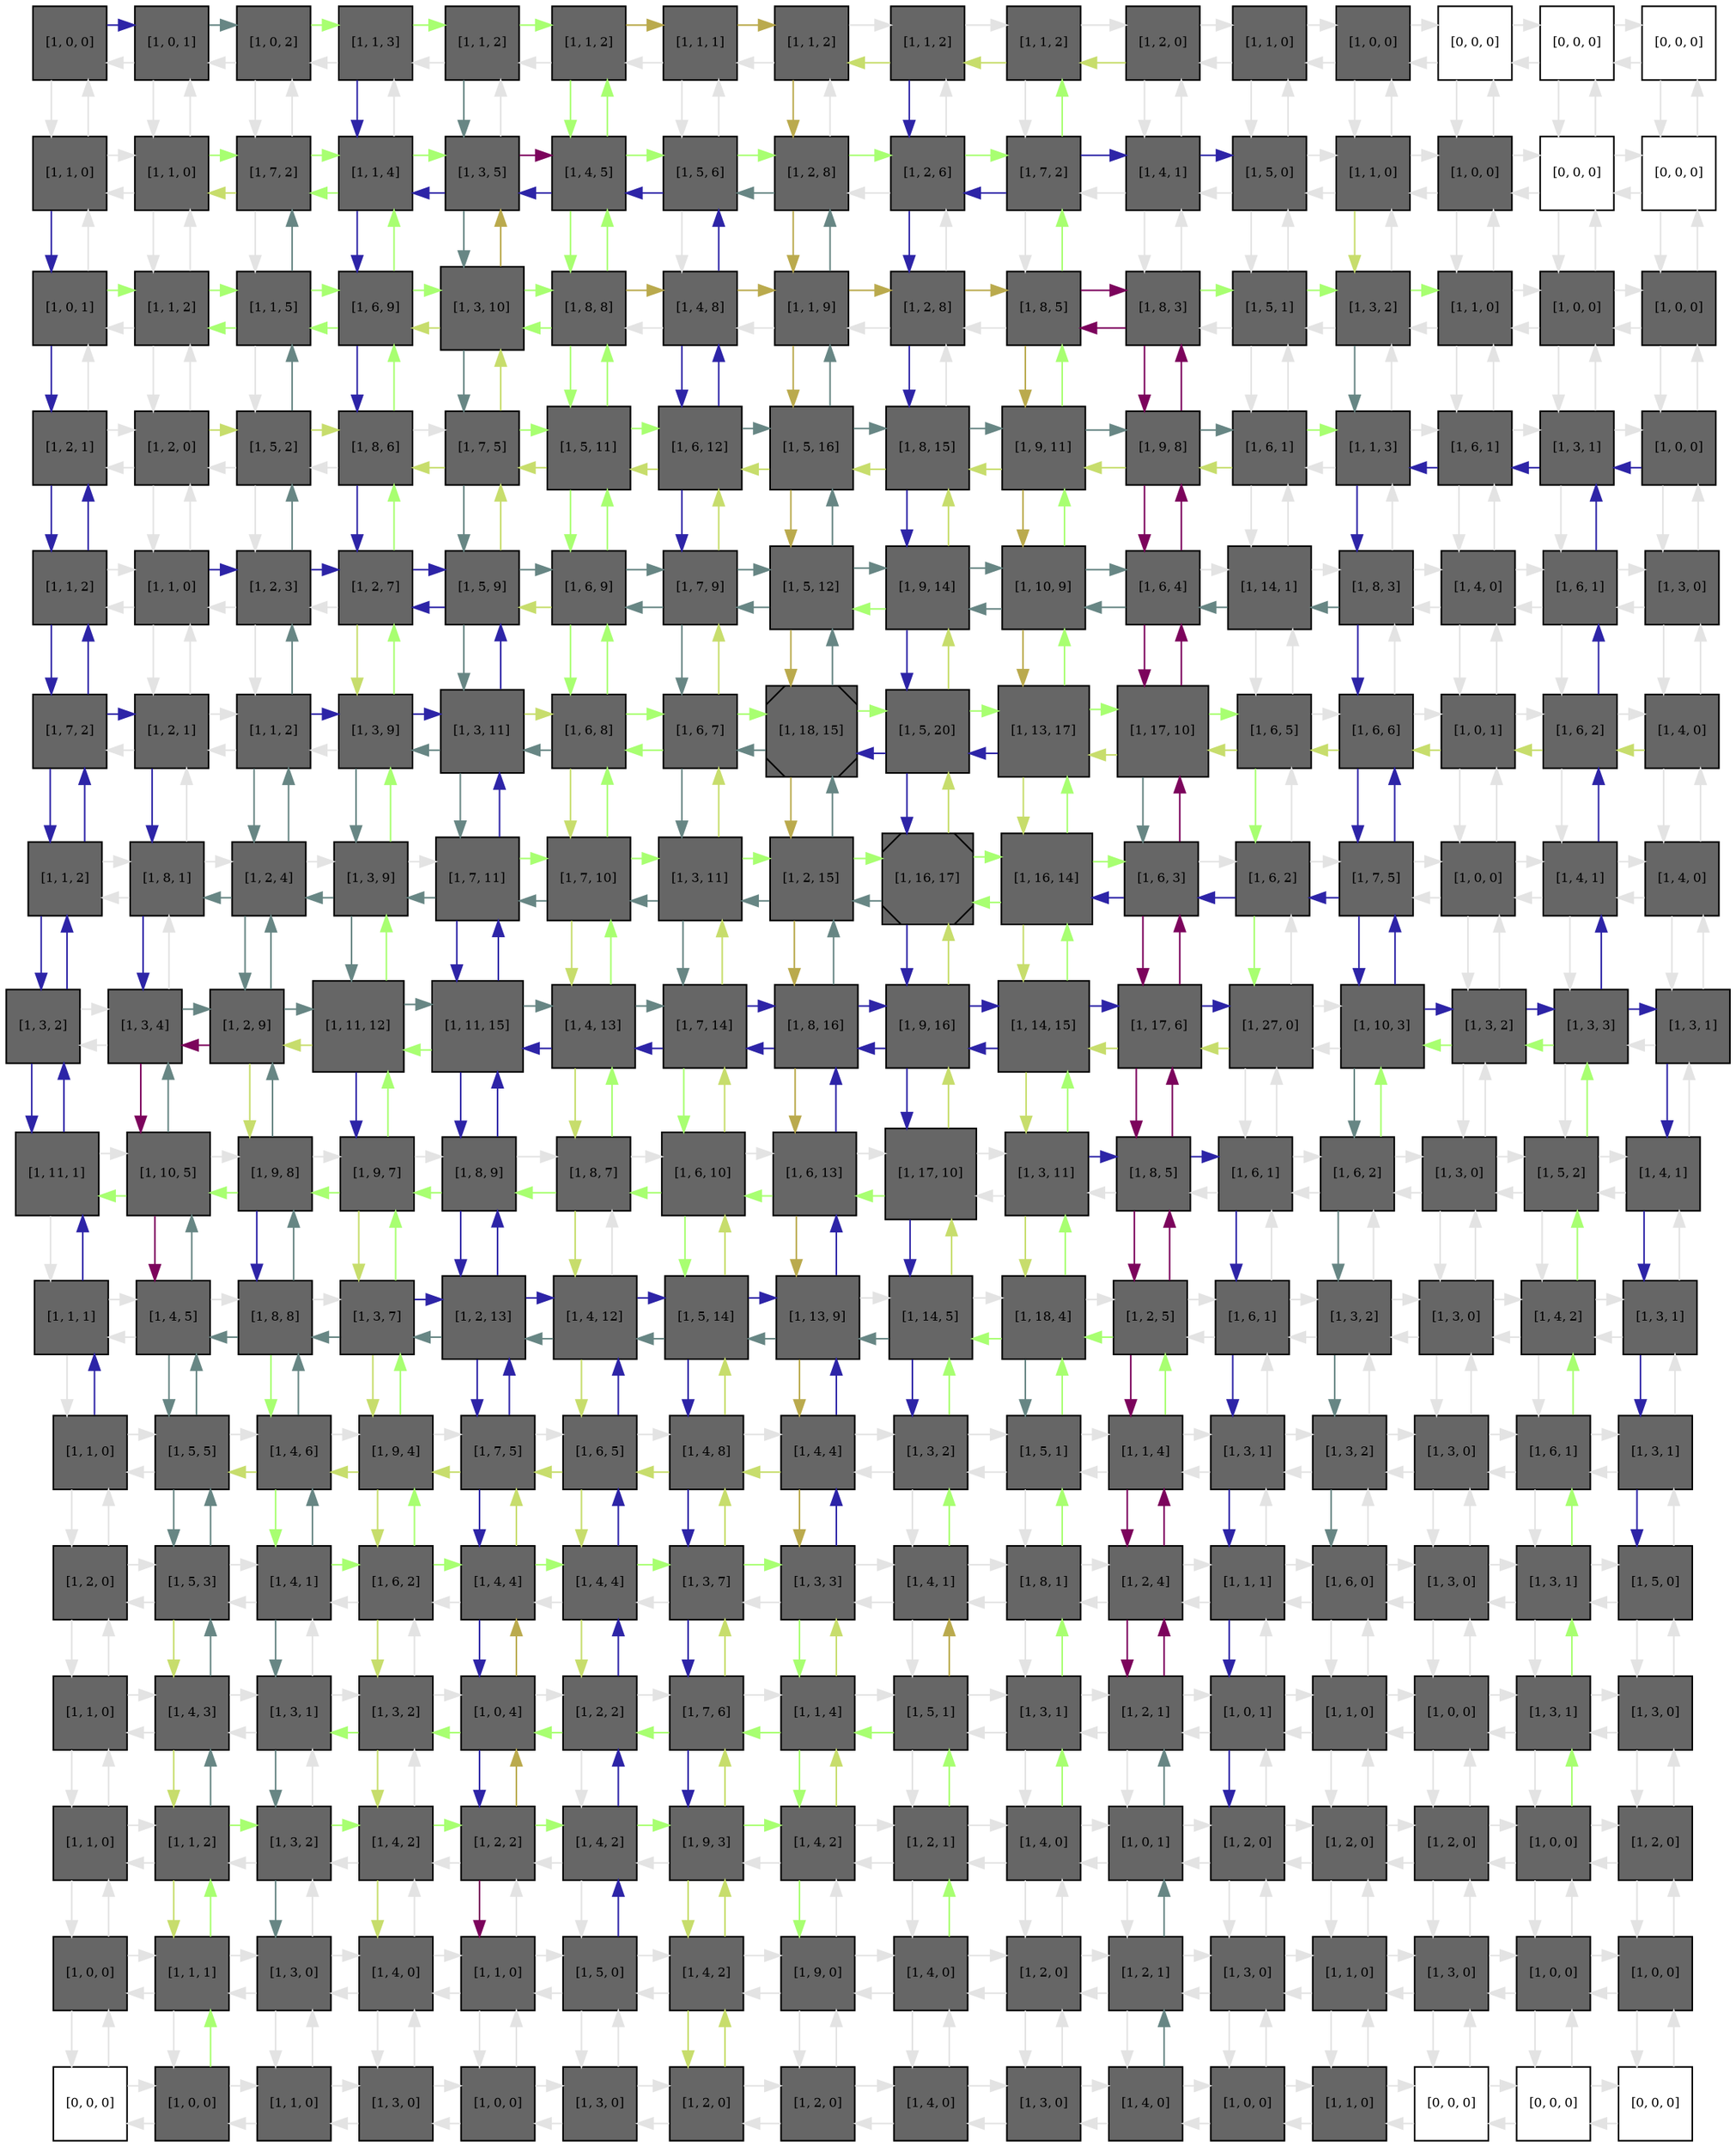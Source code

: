 digraph layout  {
rankdir=TB;
splines=ortho;
node [fixedsize=false, style=filled, width="0.6"];
edge [constraint=false];
0 [fillcolor="#666666", fontsize=8, label="[1, 0, 0]", shape=square, tooltip="name:  ExtPump ,\nin_degree: 2,\nout_degree: 2"];
1 [fillcolor="#666666", fontsize=8, label="[1, 0, 1]", shape=square, tooltip="name:  ExtE_cadherin ,\nin_degree: 3,\nout_degree: 3"];
2 [fillcolor="#666666", fontsize=8, label="[1, 0, 2]", shape=square, tooltip="name:  PTEN_I ,\nin_degree: 3,\nout_degree: 3"];
3 [fillcolor="#666666", fontsize=8, label="[1, 1, 3]", shape=square, tooltip="name:  B_Parvin ,\nin_degree: 3,\nout_degree: 3"];
4 [fillcolor="#666666", fontsize=8, label="[1, 1, 2]", shape=square, tooltip="name:  PTPa ,\nin_degree: 3,\nout_degree: 3"];
5 [fillcolor="#666666", fontsize=8, label="[1, 1, 2]", shape=square, tooltip="name:  Arp_23 ,\nin_degree: 3,\nout_degree: 3"];
6 [fillcolor="#666666", fontsize=8, label="[1, 1, 1]", shape=square, tooltip="name:  ARNO ,\nin_degree: 3,\nout_degree: 3"];
7 [fillcolor="#666666", fontsize=8, label="[1, 1, 2]", shape=square, tooltip="name:  alpha_catenin ,\nin_degree: 3,\nout_degree: 3"];
8 [fillcolor="#666666", fontsize=8, label="[1, 1, 2]", shape=square, tooltip="name:  Rabaptin_5 ,\nin_degree: 3,\nout_degree: 3"];
9 [fillcolor="#666666", fontsize=8, label="[1, 1, 2]", shape=square, tooltip="name:  Rabex_5 ,\nin_degree: 3,\nout_degree: 3"];
10 [fillcolor="#666666", fontsize=8, label="[1, 2, 0]", shape=square, tooltip="name:  Hip1R ,\nin_degree: 3,\nout_degree: 3"];
11 [fillcolor="#666666", fontsize=8, label="[1, 1, 0]", shape=square, tooltip="name:  CIN85 ,\nin_degree: 3,\nout_degree: 3"];
12 [fillcolor="#666666", fontsize=8, label="[1, 0, 0]", shape=square, tooltip="name:  TGFa ,\nin_degree: 3,\nout_degree: 3"];
13 [fillcolor="#FFFFFF", fontsize=8, label="[0, 0, 0]", shape=square, tooltip="name: None,\nin_degree: 3,\nout_degree: 3"];
14 [fillcolor="#FFFFFF", fontsize=8, label="[0, 0, 0]", shape=square, tooltip="name: None,\nin_degree: 3,\nout_degree: 3"];
15 [fillcolor="#FFFFFF", fontsize=8, label="[0, 0, 0]", shape=square, tooltip="name: None,\nin_degree: 2,\nout_degree: 2"];
16 [fillcolor="#666666", fontsize=8, label="[1, 1, 0]", shape=square, tooltip="name:  TAO_12 ,\nin_degree: 3,\nout_degree: 3"];
17 [fillcolor="#666666", fontsize=8, label="[1, 1, 0]", shape=square, tooltip="name:  RIN ,\nin_degree: 4,\nout_degree: 4"];
18 [fillcolor="#666666", fontsize=8, label="[1, 7, 2]", shape=square, tooltip="name:  Myosin ,\nin_degree: 4,\nout_degree: 4"];
19 [fillcolor="#666666", fontsize=8, label="[1, 1, 4]", shape=square, tooltip="name:  ILK ,\nin_degree: 4,\nout_degree: 4"];
20 [fillcolor="#666666", fontsize=8, label="[1, 3, 5]", shape=square, tooltip="name:  PKC_primed ,\nin_degree: 4,\nout_degree: 4"];
21 [fillcolor="#666666", fontsize=8, label="[1, 4, 5]", shape=square, tooltip="name:  Actin ,\nin_degree: 4,\nout_degree: 4"];
22 [fillcolor="#666666", fontsize=8, label="[1, 5, 6]", shape=square, tooltip="name:  Vinc ,\nin_degree: 4,\nout_degree: 4"];
23 [fillcolor="#666666", fontsize=8, label="[1, 2, 8]", shape=square, tooltip="name:  Rabenosyn_5 ,\nin_degree: 4,\nout_degree: 4"];
24 [fillcolor="#666666", fontsize=8, label="[1, 2, 6]", shape=square, tooltip="name:  EEA1 ,\nin_degree: 4,\nout_degree: 4"];
25 [fillcolor="#666666", fontsize=8, label="[1, 7, 2]", shape=square, tooltip="name:  Rab5 ,\nin_degree: 4,\nout_degree: 4"];
26 [fillcolor="#666666", fontsize=8, label="[1, 4, 1]", shape=square, tooltip="name:  Epsin ,\nin_degree: 4,\nout_degree: 4"];
27 [fillcolor="#666666", fontsize=8, label="[1, 5, 0]", shape=square, tooltip="name:  Endophilin ,\nin_degree: 4,\nout_degree: 4"];
28 [fillcolor="#666666", fontsize=8, label="[1, 1, 0]", shape=square, tooltip="name:  Rab7 ,\nin_degree: 4,\nout_degree: 4"];
29 [fillcolor="#666666", fontsize=8, label="[1, 0, 0]", shape=square, tooltip="name:  EGFR_Contr ,\nin_degree: 4,\nout_degree: 4"];
30 [fillcolor="#FFFFFF", fontsize=8, label="[0, 0, 0]", shape=square, tooltip="name: None,\nin_degree: 4,\nout_degree: 4"];
31 [fillcolor="#FFFFFF", fontsize=8, label="[0, 0, 0]", shape=square, tooltip="name: None,\nin_degree: 3,\nout_degree: 3"];
32 [fillcolor="#666666", fontsize=8, label="[1, 0, 1]", shape=square, tooltip="name:  Stress ,\nin_degree: 3,\nout_degree: 3"];
33 [fillcolor="#666666", fontsize=8, label="[1, 1, 2]", shape=square, tooltip="name:  RhoK ,\nin_degree: 4,\nout_degree: 4"];
34 [fillcolor="#666666", fontsize=8, label="[1, 1, 5]", shape=square, tooltip="name:  AA ,\nin_degree: 4,\nout_degree: 4"];
35 [fillcolor="#666666", fontsize=8, label="[1, 6, 9]", shape=square, tooltip="name:  MLCP ,\nin_degree: 4,\nout_degree: 4"];
36 [fillcolor="#666666", fontsize=8, label="[1, 3, 10]", shape=square, tooltip="name:  RhoGDI ,\nin_degree: 4,\nout_degree: 4"];
37 [fillcolor="#666666", fontsize=8, label="[1, 8, 8]", shape=square, tooltip="name:  PLD ,\nin_degree: 4,\nout_degree: 4"];
38 [fillcolor="#666666", fontsize=8, label="[1, 4, 8]", shape=square, tooltip="name:  ARF ,\nin_degree: 4,\nout_degree: 4"];
39 [fillcolor="#666666", fontsize=8, label="[1, 1, 9]", shape=square, tooltip="name:  PA ,\nin_degree: 4,\nout_degree: 4"];
40 [fillcolor="#666666", fontsize=8, label="[1, 2, 8]", shape=square, tooltip="name:  Hsc70 ,\nin_degree: 4,\nout_degree: 4"];
41 [fillcolor="#666666", fontsize=8, label="[1, 8, 5]", shape=square, tooltip="name:  Clathrin ,\nin_degree: 4,\nout_degree: 4"];
42 [fillcolor="#666666", fontsize=8, label="[1, 8, 3]", shape=square, tooltip="name:  AP2 ,\nin_degree: 4,\nout_degree: 4"];
43 [fillcolor="#666666", fontsize=8, label="[1, 5, 1]", shape=square, tooltip="name:  EGFR_Ub ,\nin_degree: 4,\nout_degree: 4"];
44 [fillcolor="#666666", fontsize=8, label="[1, 3, 2]", shape=square, tooltip="name:  Eps15 ,\nin_degree: 4,\nout_degree: 4"];
45 [fillcolor="#666666", fontsize=8, label="[1, 1, 0]", shape=square, tooltip="name:  CALM ,\nin_degree: 4,\nout_degree: 4"];
46 [fillcolor="#666666", fontsize=8, label="[1, 0, 0]", shape=square, tooltip="name:  ErbB4_Contr ,\nin_degree: 4,\nout_degree: 4"];
47 [fillcolor="#666666", fontsize=8, label="[1, 0, 0]", shape=square, tooltip="name:  ErbB2_Contr ,\nin_degree: 3,\nout_degree: 3"];
48 [fillcolor="#666666", fontsize=8, label="[1, 2, 1]", shape=square, tooltip="name:  Trx ,\nin_degree: 3,\nout_degree: 3"];
49 [fillcolor="#666666", fontsize=8, label="[1, 2, 0]", shape=square, tooltip="name:  CaMK ,\nin_degree: 4,\nout_degree: 4"];
50 [fillcolor="#666666", fontsize=8, label="[1, 5, 2]", shape=square, tooltip="name:  PLA2 ,\nin_degree: 4,\nout_degree: 4"];
51 [fillcolor="#666666", fontsize=8, label="[1, 8, 6]", shape=square, tooltip="name:  Tiam ,\nin_degree: 4,\nout_degree: 4"];
52 [fillcolor="#666666", fontsize=8, label="[1, 7, 5]", shape=square, tooltip="name:  PKC ,\nin_degree: 4,\nout_degree: 4"];
53 [fillcolor="#666666", fontsize=8, label="[1, 5, 11]", shape=square, tooltip="name:  PI4K ,\nin_degree: 4,\nout_degree: 4"];
54 [fillcolor="#666666", fontsize=8, label="[1, 6, 12]", shape=square, tooltip="name:  PIP2_45 ,\nin_degree: 4,\nout_degree: 4"];
55 [fillcolor="#666666", fontsize=8, label="[1, 5, 16]", shape=square, tooltip="name:  Dynamin ,\nin_degree: 4,\nout_degree: 4"];
56 [fillcolor="#666666", fontsize=8, label="[1, 8, 15]", shape=square, tooltip="name:  GAK ,\nin_degree: 4,\nout_degree: 4"];
57 [fillcolor="#666666", fontsize=8, label="[1, 9, 11]", shape=square, tooltip="name:  EGFR_EGFR_TGFa_CCV ,\nin_degree: 4,\nout_degree: 4"];
58 [fillcolor="#666666", fontsize=8, label="[1, 9, 8]", shape=square, tooltip="name:  EGFR_EGFR_TGFa_CCP ,\nin_degree: 4,\nout_degree: 4"];
59 [fillcolor="#666666", fontsize=8, label="[1, 6, 1]", shape=square, tooltip="name:  Cbl_RTK ,\nin_degree: 4,\nout_degree: 4"];
60 [fillcolor="#666666", fontsize=8, label="[1, 1, 3]", shape=square, tooltip="name:  EGFR_T654 ,\nin_degree: 4,\nout_degree: 4"];
61 [fillcolor="#666666", fontsize=8, label="[1, 6, 1]", shape=square, tooltip="name:  EGFR_Y1045 ,\nin_degree: 4,\nout_degree: 4"];
62 [fillcolor="#666666", fontsize=8, label="[1, 3, 1]", shape=square, tooltip="name:  ErbB2_Y1023 ,\nin_degree: 4,\nout_degree: 4"];
63 [fillcolor="#666666", fontsize=8, label="[1, 0, 0]", shape=square, tooltip="name:  Trastuzumab ,\nin_degree: 3,\nout_degree: 3"];
64 [fillcolor="#666666", fontsize=8, label="[1, 1, 2]", shape=square, tooltip="name:  ASK1 ,\nin_degree: 3,\nout_degree: 3"];
65 [fillcolor="#666666", fontsize=8, label="[1, 1, 0]", shape=square, tooltip="name:  CaMKK ,\nin_degree: 4,\nout_degree: 4"];
66 [fillcolor="#666666", fontsize=8, label="[1, 2, 3]", shape=square, tooltip="name:  IQGAP1 ,\nin_degree: 4,\nout_degree: 4"];
67 [fillcolor="#666666", fontsize=8, label="[1, 2, 7]", shape=square, tooltip="name:  Ca ,\nin_degree: 4,\nout_degree: 4"];
68 [fillcolor="#666666", fontsize=8, label="[1, 5, 9]", shape=square, tooltip="name:  PIP2_34 ,\nin_degree: 4,\nout_degree: 4"];
69 [fillcolor="#666666", fontsize=8, label="[1, 6, 9]", shape=square, tooltip="name:  PIP_4 ,\nin_degree: 4,\nout_degree: 4"];
70 [fillcolor="#666666", fontsize=8, label="[1, 7, 9]", shape=square, tooltip="name:  PI5K ,\nin_degree: 4,\nout_degree: 4"];
71 [fillcolor="#666666", fontsize=8, label="[1, 5, 12]", shape=square, tooltip="name:  DAG ,\nin_degree: 4,\nout_degree: 4"];
72 [fillcolor="#666666", fontsize=8, label="[1, 9, 14]", shape=square, tooltip="name:  EGFR_EGFR_TGFa_End ,\nin_degree: 4,\nout_degree: 4"];
73 [fillcolor="#666666", fontsize=8, label="[1, 10, 9]", shape=square, tooltip="name:  EGFR_EGFR_EGF_CCP ,\nin_degree: 4,\nout_degree: 4"];
74 [fillcolor="#666666", fontsize=8, label="[1, 6, 4]", shape=square, tooltip="name:  EGFR_EGFR_TGFa_PM ,\nin_degree: 4,\nout_degree: 4"];
75 [fillcolor="#666666", fontsize=8, label="[1, 14, 1]", shape=square, tooltip="name:  Spry2 ,\nin_degree: 4,\nout_degree: 4"];
76 [fillcolor="#666666", fontsize=8, label="[1, 8, 3]", shape=square, tooltip="name:  EGFR_Free ,\nin_degree: 4,\nout_degree: 4"];
77 [fillcolor="#666666", fontsize=8, label="[1, 4, 0]", shape=square, tooltip="name:  ErbB4_Y1242 ,\nin_degree: 4,\nout_degree: 4"];
78 [fillcolor="#666666", fontsize=8, label="[1, 6, 1]", shape=square, tooltip="name:  ErbB4_Free ,\nin_degree: 4,\nout_degree: 4"];
79 [fillcolor="#666666", fontsize=8, label="[1, 3, 0]", shape=square, tooltip="name:  ErbB4_ErbB4 ,\nin_degree: 3,\nout_degree: 3"];
80 [fillcolor="#666666", fontsize=8, label="[1, 7, 2]", shape=square, tooltip="name:  MKK6 ,\nin_degree: 3,\nout_degree: 3"];
81 [fillcolor="#666666", fontsize=8, label="[1, 2, 1]", shape=square, tooltip="name:  Mekk4 ,\nin_degree: 4,\nout_degree: 4"];
82 [fillcolor="#666666", fontsize=8, label="[1, 1, 2]", shape=square, tooltip="name:  CaM ,\nin_degree: 4,\nout_degree: 4"];
83 [fillcolor="#666666", fontsize=8, label="[1, 3, 9]", shape=square, tooltip="name:  RasGRF_GRP ,\nin_degree: 4,\nout_degree: 4"];
84 [fillcolor="#666666", fontsize=8, label="[1, 3, 11]", shape=square, tooltip="name:  Pix_Cool ,\nin_degree: 4,\nout_degree: 4"];
85 [fillcolor="#666666", fontsize=8, label="[1, 6, 8]", shape=square, tooltip="name:  PTEN ,\nin_degree: 4,\nout_degree: 4"];
86 [fillcolor="#666666", fontsize=8, label="[1, 6, 7]", shape=square, tooltip="name:  PIP3_345 ,\nin_degree: 4,\nout_degree: 4"];
87 [fillcolor="#666666", fontsize=8, label="[1, 18, 15]", shape=Msquare, tooltip="name:  DGK ,\nin_degree: 4,\nout_degree: 4"];
88 [fillcolor="#666666", fontsize=8, label="[1, 5, 20]", shape=square, tooltip="name:  EGFR_EGFR_EGF_CCV ,\nin_degree: 4,\nout_degree: 4"];
89 [fillcolor="#666666", fontsize=8, label="[1, 13, 17]", shape=square, tooltip="name:  PTP1b ,\nin_degree: 4,\nout_degree: 4"];
90 [fillcolor="#666666", fontsize=8, label="[1, 17, 10]", shape=square, tooltip="name:  PLC_g ,\nin_degree: 4,\nout_degree: 4"];
91 [fillcolor="#666666", fontsize=8, label="[1, 6, 5]", shape=square, tooltip="name:  EGFR_EGFR_EGF_PM ,\nin_degree: 4,\nout_degree: 4"];
92 [fillcolor="#666666", fontsize=8, label="[1, 6, 6]", shape=square, tooltip="name:  EGFR_Y1068 ,\nin_degree: 4,\nout_degree: 4"];
93 [fillcolor="#666666", fontsize=8, label="[1, 0, 1]", shape=square, tooltip="name:  EGF ,\nin_degree: 4,\nout_degree: 4"];
94 [fillcolor="#666666", fontsize=8, label="[1, 6, 2]", shape=square, tooltip="name:  ErbB2_Free ,\nin_degree: 4,\nout_degree: 4"];
95 [fillcolor="#666666", fontsize=8, label="[1, 4, 0]", shape=square, tooltip="name:  ErbB4_Y1056 ,\nin_degree: 3,\nout_degree: 3"];
96 [fillcolor="#666666", fontsize=8, label="[1, 1, 2]", shape=square, tooltip="name:  TAK1 ,\nin_degree: 3,\nout_degree: 3"];
97 [fillcolor="#666666", fontsize=8, label="[1, 8, 1]", shape=square, tooltip="name:  MKK7 ,\nin_degree: 4,\nout_degree: 4"];
98 [fillcolor="#666666", fontsize=8, label="[1, 2, 4]", shape=square, tooltip="name:  NIK ,\nin_degree: 4,\nout_degree: 4"];
99 [fillcolor="#666666", fontsize=8, label="[1, 3, 9]", shape=square, tooltip="name:  Hakai ,\nin_degree: 4,\nout_degree: 4"];
100 [fillcolor="#666666", fontsize=8, label="[1, 7, 11]", shape=square, tooltip="name:  E_cadherin ,\nin_degree: 4,\nout_degree: 4"];
101 [fillcolor="#666666", fontsize=8, label="[1, 7, 10]", shape=square, tooltip="name:  Rho ,\nin_degree: 4,\nout_degree: 4"];
102 [fillcolor="#666666", fontsize=8, label="[1, 3, 11]", shape=square, tooltip="name:  Talin ,\nin_degree: 4,\nout_degree: 4"];
103 [fillcolor="#666666", fontsize=8, label="[1, 2, 15]", shape=square, tooltip="name:  Fer ,\nin_degree: 4,\nout_degree: 4"];
104 [fillcolor="#666666", fontsize=8, label="[1, 16, 17]", shape=Msquare, tooltip="name:  p120_catenin ,\nin_degree: 4,\nout_degree: 4"];
105 [fillcolor="#666666", fontsize=8, label="[1, 16, 14]", shape=square, tooltip="name:  B_catenin ,\nin_degree: 4,\nout_degree: 4"];
106 [fillcolor="#666666", fontsize=8, label="[1, 6, 3]", shape=square, tooltip="name:  EGFR_EGFR ,\nin_degree: 4,\nout_degree: 4"];
107 [fillcolor="#666666", fontsize=8, label="[1, 6, 2]", shape=square, tooltip="name:  EGFR_Y1173 ,\nin_degree: 4,\nout_degree: 4"];
108 [fillcolor="#666666", fontsize=8, label="[1, 7, 5]", shape=square, tooltip="name:  EGFR_ErbB4 ,\nin_degree: 4,\nout_degree: 4"];
109 [fillcolor="#666666", fontsize=8, label="[1, 0, 0]", shape=square, tooltip="name:  NRG ,\nin_degree: 4,\nout_degree: 4"];
110 [fillcolor="#666666", fontsize=8, label="[1, 4, 1]", shape=square, tooltip="name:  ErbB2_ErbB4 ,\nin_degree: 4,\nout_degree: 4"];
111 [fillcolor="#666666", fontsize=8, label="[1, 4, 0]", shape=square, tooltip="name:  ErbB4_Y1188 ,\nin_degree: 3,\nout_degree: 3"];
112 [fillcolor="#666666", fontsize=8, label="[1, 3, 2]", shape=square, tooltip="name:  MLK3 ,\nin_degree: 3,\nout_degree: 3"];
113 [fillcolor="#666666", fontsize=8, label="[1, 3, 4]", shape=square, tooltip="name:  MLK2 ,\nin_degree: 4,\nout_degree: 4"];
114 [fillcolor="#666666", fontsize=8, label="[1, 2, 9]", shape=square, tooltip="name:  MLK1 ,\nin_degree: 4,\nout_degree: 4"];
115 [fillcolor="#666666", fontsize=8, label="[1, 11, 12]", shape=square, tooltip="name:  Rac ,\nin_degree: 4,\nout_degree: 4"];
116 [fillcolor="#666666", fontsize=8, label="[1, 11, 15]", shape=square, tooltip="name:  Cdc42 ,\nin_degree: 4,\nout_degree: 4"];
117 [fillcolor="#666666", fontsize=8, label="[1, 4, 13]", shape=square, tooltip="name:  Cbl_FA ,\nin_degree: 4,\nout_degree: 4"];
118 [fillcolor="#666666", fontsize=8, label="[1, 7, 14]", shape=square, tooltip="name:  Sos ,\nin_degree: 4,\nout_degree: 4"];
119 [fillcolor="#666666", fontsize=8, label="[1, 8, 16]", shape=square, tooltip="name:  Cortactin ,\nin_degree: 4,\nout_degree: 4"];
120 [fillcolor="#666666", fontsize=8, label="[1, 9, 16]", shape=square, tooltip="name:  EGFR_EGFR_EGF_End ,\nin_degree: 4,\nout_degree: 4"];
121 [fillcolor="#666666", fontsize=8, label="[1, 14, 15]", shape=square, tooltip="name:  Nck ,\nin_degree: 4,\nout_degree: 4"];
122 [fillcolor="#666666", fontsize=8, label="[1, 17, 6]", shape=square, tooltip="name:  Gab1 ,\nin_degree: 4,\nout_degree: 4"];
123 [fillcolor="#666666", fontsize=8, label="[1, 27, 0]", shape=square, tooltip="name:  Shc ,\nin_degree: 4,\nout_degree: 4"];
124 [fillcolor="#666666", fontsize=8, label="[1, 10, 3]", shape=square, tooltip="name:  EGFR_ErbB2 ,\nin_degree: 4,\nout_degree: 4"];
125 [fillcolor="#666666", fontsize=8, label="[1, 3, 2]", shape=square, tooltip="name:  ErbB2_Y1221_22 ,\nin_degree: 4,\nout_degree: 4"];
126 [fillcolor="#666666", fontsize=8, label="[1, 3, 3]", shape=square, tooltip="name:  ErbB2_Y1196 ,\nin_degree: 4,\nout_degree: 4"];
127 [fillcolor="#666666", fontsize=8, label="[1, 3, 1]", shape=square, tooltip="name:  ErbB2_Y1248 ,\nin_degree: 3,\nout_degree: 3"];
128 [fillcolor="#666666", fontsize=8, label="[1, 11, 1]", shape=square, tooltip="name:  MKK3 ,\nin_degree: 3,\nout_degree: 3"];
129 [fillcolor="#666666", fontsize=8, label="[1, 10, 5]", shape=square, tooltip="name:  Sek1 ,\nin_degree: 4,\nout_degree: 4"];
130 [fillcolor="#666666", fontsize=8, label="[1, 9, 8]", shape=square, tooltip="name:  Mekk1 ,\nin_degree: 4,\nout_degree: 4"];
131 [fillcolor="#666666", fontsize=8, label="[1, 9, 7]", shape=square, tooltip="name:  PAK ,\nin_degree: 4,\nout_degree: 4"];
132 [fillcolor="#666666", fontsize=8, label="[1, 8, 9]", shape=square, tooltip="name:  Akt ,\nin_degree: 4,\nout_degree: 4"];
133 [fillcolor="#666666", fontsize=8, label="[1, 8, 7]", shape=square, tooltip="name:  WASP ,\nin_degree: 4,\nout_degree: 4"];
134 [fillcolor="#666666", fontsize=8, label="[1, 6, 10]", shape=square, tooltip="name:  p120RasGAP ,\nin_degree: 4,\nout_degree: 4"];
135 [fillcolor="#666666", fontsize=8, label="[1, 6, 13]", shape=square, tooltip="name:  Grb2 ,\nin_degree: 4,\nout_degree: 4"];
136 [fillcolor="#666666", fontsize=8, label="[1, 17, 10]", shape=square, tooltip="name:  Mekk2 ,\nin_degree: 4,\nout_degree: 4"];
137 [fillcolor="#666666", fontsize=8, label="[1, 3, 11]", shape=square, tooltip="name:  EGFR_EGFR_EGF_MVB ,\nin_degree: 4,\nout_degree: 4"];
138 [fillcolor="#666666", fontsize=8, label="[1, 8, 5]", shape=square, tooltip="name:  EGFR_Y992 ,\nin_degree: 4,\nout_degree: 4"];
139 [fillcolor="#666666", fontsize=8, label="[1, 6, 1]", shape=square, tooltip="name:  EGFR_Y1086 ,\nin_degree: 4,\nout_degree: 4"];
140 [fillcolor="#666666", fontsize=8, label="[1, 6, 2]", shape=square, tooltip="name:  EGFR_ErbB3 ,\nin_degree: 4,\nout_degree: 4"];
141 [fillcolor="#666666", fontsize=8, label="[1, 3, 0]", shape=square, tooltip="name:  ErbB2_Y1139 ,\nin_degree: 4,\nout_degree: 4"];
142 [fillcolor="#666666", fontsize=8, label="[1, 5, 2]", shape=square, tooltip="name:  ErbB3_Free ,\nin_degree: 4,\nout_degree: 4"];
143 [fillcolor="#666666", fontsize=8, label="[1, 4, 1]", shape=square, tooltip="name:  Cbl_ErbB2 ,\nin_degree: 3,\nout_degree: 3"];
144 [fillcolor="#666666", fontsize=8, label="[1, 1, 1]", shape=square, tooltip="name:  Tpl2 ,\nin_degree: 3,\nout_degree: 3"];
145 [fillcolor="#666666", fontsize=8, label="[1, 4, 5]", shape=square, tooltip="name:  Mekk3 ,\nin_degree: 4,\nout_degree: 4"];
146 [fillcolor="#666666", fontsize=8, label="[1, 8, 8]", shape=square, tooltip="name:  Mek ,\nin_degree: 4,\nout_degree: 4"];
147 [fillcolor="#666666", fontsize=8, label="[1, 3, 7]", shape=square, tooltip="name:  Ras ,\nin_degree: 4,\nout_degree: 4"];
148 [fillcolor="#666666", fontsize=8, label="[1, 2, 13]", shape=square, tooltip="name:  Graf ,\nin_degree: 4,\nout_degree: 4"];
149 [fillcolor="#666666", fontsize=8, label="[1, 4, 12]", shape=square, tooltip="name:  p190RhoGAP ,\nin_degree: 4,\nout_degree: 4"];
150 [fillcolor="#666666", fontsize=8, label="[1, 5, 14]", shape=square, tooltip="name:  Fak ,\nin_degree: 4,\nout_degree: 4"];
151 [fillcolor="#666666", fontsize=8, label="[1, 13, 9]", shape=square, tooltip="name:  Src ,\nin_degree: 4,\nout_degree: 4"];
152 [fillcolor="#666666", fontsize=8, label="[1, 14, 5]", shape=square, tooltip="name:  PP2A ,\nin_degree: 4,\nout_degree: 4"];
153 [fillcolor="#666666", fontsize=8, label="[1, 18, 4]", shape=square, tooltip="name:  PI3K ,\nin_degree: 4,\nout_degree: 4"];
154 [fillcolor="#666666", fontsize=8, label="[1, 2, 5]", shape=square, tooltip="name:  EGFR_Y920 ,\nin_degree: 4,\nout_degree: 4"];
155 [fillcolor="#666666", fontsize=8, label="[1, 6, 1]", shape=square, tooltip="name:  EGFR_Y1148 ,\nin_degree: 4,\nout_degree: 4"];
156 [fillcolor="#666666", fontsize=8, label="[1, 3, 2]", shape=square, tooltip="name:  ErbB3_Y1270 ,\nin_degree: 4,\nout_degree: 4"];
157 [fillcolor="#666666", fontsize=8, label="[1, 3, 0]", shape=square, tooltip="name:  ErbB3_Y1257 ,\nin_degree: 4,\nout_degree: 4"];
158 [fillcolor="#666666", fontsize=8, label="[1, 4, 2]", shape=square, tooltip="name:  ErbB3_ErbB4 ,\nin_degree: 4,\nout_degree: 4"];
159 [fillcolor="#666666", fontsize=8, label="[1, 3, 1]", shape=square, tooltip="name:  ErbB3_Y1241 ,\nin_degree: 3,\nout_degree: 3"];
160 [fillcolor="#666666", fontsize=8, label="[1, 1, 0]", shape=square, tooltip="name:  Trafs ,\nin_degree: 3,\nout_degree: 3"];
161 [fillcolor="#666666", fontsize=8, label="[1, 5, 5]", shape=square, tooltip="name:  SAPK ,\nin_degree: 4,\nout_degree: 4"];
162 [fillcolor="#666666", fontsize=8, label="[1, 4, 6]", shape=square, tooltip="name:  MLCK ,\nin_degree: 4,\nout_degree: 4"];
163 [fillcolor="#666666", fontsize=8, label="[1, 9, 4]", shape=square, tooltip="name:  Raf ,\nin_degree: 4,\nout_degree: 4"];
164 [fillcolor="#666666", fontsize=8, label="[1, 7, 5]", shape=square, tooltip="name:  IP3R1 ,\nin_degree: 4,\nout_degree: 4"];
165 [fillcolor="#666666", fontsize=8, label="[1, 6, 5]", shape=square, tooltip="name:  Integrins ,\nin_degree: 4,\nout_degree: 4"];
166 [fillcolor="#666666", fontsize=8, label="[1, 4, 8]", shape=square, tooltip="name:  Crk ,\nin_degree: 4,\nout_degree: 4"];
167 [fillcolor="#666666", fontsize=8, label="[1, 4, 4]", shape=square, tooltip="name:  Cas ,\nin_degree: 4,\nout_degree: 4"];
168 [fillcolor="#666666", fontsize=8, label="[1, 3, 2]", shape=square, tooltip="name:  IP3 ,\nin_degree: 4,\nout_degree: 4"];
169 [fillcolor="#666666", fontsize=8, label="[1, 5, 1]", shape=square, tooltip="name:  EGFR_Y845 ,\nin_degree: 4,\nout_degree: 4"];
170 [fillcolor="#666666", fontsize=8, label="[1, 1, 4]", shape=square, tooltip="name:  SHP2 ,\nin_degree: 4,\nout_degree: 4"];
171 [fillcolor="#666666", fontsize=8, label="[1, 3, 1]", shape=square, tooltip="name:  ErbB3_Y1203_05 ,\nin_degree: 4,\nout_degree: 4"];
172 [fillcolor="#666666", fontsize=8, label="[1, 3, 2]", shape=square, tooltip="name:  ErbB3_Y1178 ,\nin_degree: 4,\nout_degree: 4"];
173 [fillcolor="#666666", fontsize=8, label="[1, 3, 0]", shape=square, tooltip="name:  ErbB3_Y1035 ,\nin_degree: 4,\nout_degree: 4"];
174 [fillcolor="#666666", fontsize=8, label="[1, 6, 1]", shape=square, tooltip="name:  ErbB2_ErbB3 ,\nin_degree: 4,\nout_degree: 4"];
175 [fillcolor="#666666", fontsize=8, label="[1, 3, 1]", shape=square, tooltip="name:  ErbB3_Y1243 ,\nin_degree: 3,\nout_degree: 3"];
176 [fillcolor="#666666", fontsize=8, label="[1, 2, 0]", shape=square, tooltip="name:  Tab_12 ,\nin_degree: 3,\nout_degree: 3"];
177 [fillcolor="#666666", fontsize=8, label="[1, 5, 3]", shape=square, tooltip="name:  p38 ,\nin_degree: 4,\nout_degree: 4"];
178 [fillcolor="#666666", fontsize=8, label="[1, 4, 1]", shape=square, tooltip="name:  Erk ,\nin_degree: 4,\nout_degree: 4"];
179 [fillcolor="#666666", fontsize=8, label="[1, 6, 2]", shape=square, tooltip="name:  Rap1 ,\nin_degree: 4,\nout_degree: 4"];
180 [fillcolor="#666666", fontsize=8, label="[1, 4, 4]", shape=square, tooltip="name:  PKA ,\nin_degree: 4,\nout_degree: 4"];
181 [fillcolor="#666666", fontsize=8, label="[1, 4, 4]", shape=square, tooltip="name:  PTPPEST ,\nin_degree: 4,\nout_degree: 4"];
182 [fillcolor="#666666", fontsize=8, label="[1, 3, 7]", shape=square, tooltip="name:  DOCK180 ,\nin_degree: 4,\nout_degree: 4"];
183 [fillcolor="#666666", fontsize=8, label="[1, 3, 3]", shape=square, tooltip="name:  Gbg_i ,\nin_degree: 4,\nout_degree: 4"];
184 [fillcolor="#666666", fontsize=8, label="[1, 4, 1]", shape=square, tooltip="name:  PLC_B ,\nin_degree: 4,\nout_degree: 4"];
185 [fillcolor="#666666", fontsize=8, label="[1, 8, 1]", shape=square, tooltip="name:  Csk ,\nin_degree: 4,\nout_degree: 4"];
186 [fillcolor="#666666", fontsize=8, label="[1, 2, 4]", shape=square, tooltip="name:  Cbp ,\nin_degree: 4,\nout_degree: 4"];
187 [fillcolor="#666666", fontsize=8, label="[1, 1, 1]", shape=square, tooltip="name:  EGFR_Y891 ,\nin_degree: 4,\nout_degree: 4"];
188 [fillcolor="#666666", fontsize=8, label="[1, 6, 0]", shape=square, tooltip="name:  EGFR_EGFR_EGF_Lysosome ,\nin_degree: 4,\nout_degree: 4"];
189 [fillcolor="#666666", fontsize=8, label="[1, 3, 0]", shape=square, tooltip="name:  ErbB3_Y1309 ,\nin_degree: 4,\nout_degree: 4"];
190 [fillcolor="#666666", fontsize=8, label="[1, 3, 1]", shape=square, tooltip="name:  ErbB3_Y1180 ,\nin_degree: 4,\nout_degree: 4"];
191 [fillcolor="#666666", fontsize=8, label="[1, 5, 0]", shape=square, tooltip="name:  Hsp90 ,\nin_degree: 3,\nout_degree: 3"];
192 [fillcolor="#666666", fontsize=8, label="[1, 1, 0]", shape=square, tooltip="name:  GCK ,\nin_degree: 3,\nout_degree: 3"];
193 [fillcolor="#666666", fontsize=8, label="[1, 4, 3]", shape=square, tooltip="name:  MKPs ,\nin_degree: 4,\nout_degree: 4"];
194 [fillcolor="#666666", fontsize=8, label="[1, 3, 1]", shape=square, tooltip="name:  PDE4 ,\nin_degree: 4,\nout_degree: 4"];
195 [fillcolor="#666666", fontsize=8, label="[1, 3, 2]", shape=square, tooltip="name:  cAMP ,\nin_degree: 4,\nout_degree: 4"];
196 [fillcolor="#666666", fontsize=8, label="[1, 0, 4]", shape=square, tooltip="name:  ECM ,\nin_degree: 4,\nout_degree: 4"];
197 [fillcolor="#666666", fontsize=8, label="[1, 2, 2]", shape=square, tooltip="name:  RGS ,\nin_degree: 4,\nout_degree: 4"];
198 [fillcolor="#666666", fontsize=8, label="[1, 7, 6]", shape=square, tooltip="name:  Gai ,\nin_degree: 4,\nout_degree: 4"];
199 [fillcolor="#666666", fontsize=8, label="[1, 1, 4]", shape=square, tooltip="name:  EGFR_Y1101 ,\nin_degree: 4,\nout_degree: 4"];
200 [fillcolor="#666666", fontsize=8, label="[1, 5, 1]", shape=square, tooltip="name:  Gaq ,\nin_degree: 4,\nout_degree: 4"];
201 [fillcolor="#666666", fontsize=8, label="[1, 3, 1]", shape=square, tooltip="name:  Gbg_q ,\nin_degree: 4,\nout_degree: 4"];
202 [fillcolor="#666666", fontsize=8, label="[1, 2, 1]", shape=square, tooltip="name:  ESCRT_0 ,\nin_degree: 4,\nout_degree: 4"];
203 [fillcolor="#666666", fontsize=8, label="[1, 0, 1]", shape=square, tooltip="name:  PI3K_I ,\nin_degree: 4,\nout_degree: 4"];
204 [fillcolor="#666666", fontsize=8, label="[1, 1, 0]", shape=square, tooltip="name:  VPS4 ,\nin_degree: 4,\nout_degree: 4"];
205 [fillcolor="#666666", fontsize=8, label="[1, 0, 0]", shape=square, tooltip="name:  Pertuzumab ,\nin_degree: 4,\nout_degree: 4"];
206 [fillcolor="#666666", fontsize=8, label="[1, 3, 1]", shape=square, tooltip="name:  ErbB2_Lysosome ,\nin_degree: 4,\nout_degree: 4"];
207 [fillcolor="#666666", fontsize=8, label="[1, 3, 0]", shape=square, tooltip="name:  ErbB2_Ub ,\nin_degree: 3,\nout_degree: 3"];
208 [fillcolor="#666666", fontsize=8, label="[1, 1, 0]", shape=square, tooltip="name:  IL1_TNFR ,\nin_degree: 3,\nout_degree: 3"];
209 [fillcolor="#666666", fontsize=8, label="[1, 1, 2]", shape=square, tooltip="name:  RalBP1 ,\nin_degree: 4,\nout_degree: 4"];
210 [fillcolor="#666666", fontsize=8, label="[1, 3, 2]", shape=square, tooltip="name:  p90RSK ,\nin_degree: 4,\nout_degree: 4"];
211 [fillcolor="#666666", fontsize=8, label="[1, 4, 2]", shape=square, tooltip="name:  Raf_Loc ,\nin_degree: 4,\nout_degree: 4"];
212 [fillcolor="#666666", fontsize=8, label="[1, 2, 2]", shape=square, tooltip="name:  PDK1 ,\nin_degree: 4,\nout_degree: 4"];
213 [fillcolor="#666666", fontsize=8, label="[1, 4, 2]", shape=square, tooltip="name:  AC ,\nin_degree: 4,\nout_degree: 4"];
214 [fillcolor="#666666", fontsize=8, label="[1, 9, 3]", shape=square, tooltip="name:  RalGDS ,\nin_degree: 4,\nout_degree: 4"];
215 [fillcolor="#666666", fontsize=8, label="[1, 4, 2]", shape=square, tooltip="name:  alpha_iR ,\nin_degree: 4,\nout_degree: 4"];
216 [fillcolor="#666666", fontsize=8, label="[1, 2, 1]", shape=square, tooltip="name:  Palpha_iR ,\nin_degree: 4,\nout_degree: 4"];
217 [fillcolor="#666666", fontsize=8, label="[1, 4, 0]", shape=square, tooltip="name:  alpha_qR ,\nin_degree: 4,\nout_degree: 4"];
218 [fillcolor="#666666", fontsize=8, label="[1, 0, 1]", shape=square, tooltip="name:  alpha_qL ,\nin_degree: 4,\nout_degree: 4"];
219 [fillcolor="#666666", fontsize=8, label="[1, 2, 0]", shape=square, tooltip="name:  EGFR_EGFR_EGF_SR ,\nin_degree: 4,\nout_degree: 4"];
220 [fillcolor="#666666", fontsize=8, label="[1, 2, 0]", shape=square, tooltip="name:  ESCRT_III ,\nin_degree: 4,\nout_degree: 4"];
221 [fillcolor="#666666", fontsize=8, label="[1, 2, 0]", shape=square, tooltip="name:  Alix ,\nin_degree: 4,\nout_degree: 4"];
222 [fillcolor="#666666", fontsize=8, label="[1, 0, 0]", shape=square, tooltip="name:  ErbB2Deg_Contr ,\nin_degree: 4,\nout_degree: 4"];
223 [fillcolor="#666666", fontsize=8, label="[1, 2, 0]", shape=square, tooltip="name:  CHIP ,\nin_degree: 3,\nout_degree: 3"];
224 [fillcolor="#666666", fontsize=8, label="[1, 0, 0]", shape=square, tooltip="name:  IL1_TNF ,\nin_degree: 3,\nout_degree: 3"];
225 [fillcolor="#666666", fontsize=8, label="[1, 1, 1]", shape=square, tooltip="name:  AND_34 ,\nin_degree: 4,\nout_degree: 4"];
226 [fillcolor="#666666", fontsize=8, label="[1, 3, 0]", shape=square, tooltip="name:  Ral ,\nin_degree: 4,\nout_degree: 4"];
227 [fillcolor="#666666", fontsize=8, label="[1, 4, 0]", shape=square, tooltip="name:  Raf_DeP ,\nin_degree: 4,\nout_degree: 4"];
228 [fillcolor="#666666", fontsize=8, label="[1, 1, 0]", shape=square, tooltip="name:  RKIP ,\nin_degree: 4,\nout_degree: 4"];
229 [fillcolor="#666666", fontsize=8, label="[1, 5, 0]", shape=square, tooltip="name:  Gas ,\nin_degree: 4,\nout_degree: 4"];
230 [fillcolor="#666666", fontsize=8, label="[1, 4, 2]", shape=square, tooltip="name:  alpha_sR ,\nin_degree: 4,\nout_degree: 4"];
231 [fillcolor="#666666", fontsize=8, label="[1, 9, 0]", shape=square, tooltip="name:  GRK ,\nin_degree: 4,\nout_degree: 4"];
232 [fillcolor="#666666", fontsize=8, label="[1, 4, 0]", shape=square, tooltip="name:  B_Arrestin ,\nin_degree: 4,\nout_degree: 4"];
233 [fillcolor="#666666", fontsize=8, label="[1, 2, 0]", shape=square, tooltip="name:  Palpha_qR ,\nin_degree: 4,\nout_degree: 4"];
234 [fillcolor="#666666", fontsize=8, label="[1, 2, 1]", shape=square, tooltip="name:  Palpha_1213R ,\nin_degree: 4,\nout_degree: 4"];
235 [fillcolor="#666666", fontsize=8, label="[1, 3, 0]", shape=square, tooltip="name:  AMSH ,\nin_degree: 4,\nout_degree: 4"];
236 [fillcolor="#666666", fontsize=8, label="[1, 1, 0]", shape=square, tooltip="name:  ESCRT_I ,\nin_degree: 4,\nout_degree: 4"];
237 [fillcolor="#666666", fontsize=8, label="[1, 3, 0]", shape=square, tooltip="name:  UBPY ,\nin_degree: 4,\nout_degree: 4"];
238 [fillcolor="#666666", fontsize=8, label="[1, 0, 0]", shape=square, tooltip="name:  ErbB3_Contr ,\nin_degree: 4,\nout_degree: 4"];
239 [fillcolor="#666666", fontsize=8, label="[1, 0, 0]", shape=square, tooltip="name:  AG ,\nin_degree: 3,\nout_degree: 3"];
240 [fillcolor="#FFFFFF", fontsize=8, label="[0, 0, 0]", shape=square, tooltip="name: None,\nin_degree: 2,\nout_degree: 2"];
241 [fillcolor="#666666", fontsize=8, label="[1, 0, 0]", shape=square, tooltip="name:  alpha_iL ,\nin_degree: 3,\nout_degree: 3"];
242 [fillcolor="#666666", fontsize=8, label="[1, 1, 0]", shape=square, tooltip="name:  EGFR_T669 ,\nin_degree: 3,\nout_degree: 3"];
243 [fillcolor="#666666", fontsize=8, label="[1, 3, 0]", shape=square, tooltip="name:  Raf_Rest ,\nin_degree: 3,\nout_degree: 3"];
244 [fillcolor="#666666", fontsize=8, label="[1, 0, 0]", shape=square, tooltip="name:  alpha_sL ,\nin_degree: 3,\nout_degree: 3"];
245 [fillcolor="#666666", fontsize=8, label="[1, 3, 0]", shape=square, tooltip="name:  Gbg_s ,\nin_degree: 3,\nout_degree: 3"];
246 [fillcolor="#666666", fontsize=8, label="[1, 2, 0]", shape=square, tooltip="name:  p115RhoGEF ,\nin_degree: 3,\nout_degree: 3"];
247 [fillcolor="#666666", fontsize=8, label="[1, 2, 0]", shape=square, tooltip="name:  Palpha_sR ,\nin_degree: 3,\nout_degree: 3"];
248 [fillcolor="#666666", fontsize=8, label="[1, 4, 0]", shape=square, tooltip="name:  Ga_1213 ,\nin_degree: 3,\nout_degree: 3"];
249 [fillcolor="#666666", fontsize=8, label="[1, 3, 0]", shape=square, tooltip="name:  Gbg_1213 ,\nin_degree: 3,\nout_degree: 3"];
250 [fillcolor="#666666", fontsize=8, label="[1, 4, 0]", shape=square, tooltip="name:  alpha_1213R ,\nin_degree: 3,\nout_degree: 3"];
251 [fillcolor="#666666", fontsize=8, label="[1, 0, 0]", shape=square, tooltip="name:  alpha_1213L ,\nin_degree: 3,\nout_degree: 3"];
252 [fillcolor="#666666", fontsize=8, label="[1, 1, 0]", shape=square, tooltip="name:  ESCRT_II ,\nin_degree: 3,\nout_degree: 3"];
253 [fillcolor="#FFFFFF", fontsize=8, label="[0, 0, 0]", shape=square, tooltip="name: None,\nin_degree: 3,\nout_degree: 3"];
254 [fillcolor="#FFFFFF", fontsize=8, label="[0, 0, 0]", shape=square, tooltip="name: None,\nin_degree: 3,\nout_degree: 3"];
255 [fillcolor="#FFFFFF", fontsize=8, label="[0, 0, 0]", shape=square, tooltip="name: None,\nin_degree: 2,\nout_degree: 2"];
0 -> 1  [color="#2D24A7", style="penwidth(0.1)", tooltip="0( ExtPump ) to 67( Ca )", weight=1];
0 -> 16  [color=grey89, style="penwidth(0.1)", tooltip=" ", weight=1];
1 -> 0  [color=grey89, style="penwidth(0.1)", tooltip=" ", weight=1];
1 -> 2  [color="#678684", style="penwidth(0.1)", tooltip="1( ExtE_cadherin ) to 100( E_cadherin )", weight=1];
1 -> 17  [color=grey89, style="penwidth(0.1)", tooltip=" ", weight=1];
2 -> 1  [color=grey89, style="penwidth(0.1)", tooltip=" ", weight=1];
2 -> 3  [color="#A8FF71", style="penwidth(0.1)", tooltip="2( PTEN_I ) to 85( PTEN )", weight=1];
2 -> 18  [color=grey89, style="penwidth(0.1)", tooltip=" ", weight=1];
3 -> 2  [color=grey89, style="penwidth(0.1)", tooltip=" ", weight=1];
3 -> 4  [color="#A8FF71", style="penwidth(0.1)", tooltip="2( PTEN_I ) to 85( PTEN )", weight=1];
3 -> 19  [color="#2D24A7", style="penwidth(0.1)", tooltip="0( ExtPump ) to 67( Ca )", weight=1];
4 -> 3  [color=grey89, style="penwidth(0.1)", tooltip=" ", weight=1];
4 -> 5  [color="#A8FF71", style="penwidth(0.1)", tooltip="2( PTEN_I ) to 85( PTEN )", weight=1];
4 -> 20  [color="#678684", style="penwidth(0.1)", tooltip="1( ExtE_cadherin ) to 100( E_cadherin )", weight=1];
5 -> 4  [color=grey89, style="penwidth(0.1)", tooltip=" ", weight=1];
5 -> 6  [color="#BAAA4D", style="penwidth(0.1)", tooltip="4( PTPa ) to 151( Src )", weight=1];
5 -> 21  [color="#A8FF71", style="penwidth(0.1)", tooltip="2( PTEN_I ) to 85( PTEN )", weight=1];
6 -> 5  [color=grey89, style="penwidth(0.1)", tooltip=" ", weight=1];
6 -> 7  [color="#BAAA4D", style="penwidth(0.1)", tooltip="4( PTPa ) to 151( Src )", weight=1];
6 -> 22  [color=grey89, style="penwidth(0.1)", tooltip=" ", weight=1];
7 -> 6  [color=grey89, style="penwidth(0.1)", tooltip=" ", weight=1];
7 -> 8  [color=grey89, style="penwidth(0.1)", tooltip=" ", weight=1];
7 -> 23  [color="#BAAA4D", style="penwidth(0.1)", tooltip="4( PTPa ) to 151( Src )", weight=1];
8 -> 7  [color="#C7DD6C", style="penwidth(0.1)", tooltip="10( Hip1R ) to 119( Cortactin )", weight=1];
8 -> 9  [color=grey89, style="penwidth(0.1)", tooltip=" ", weight=1];
8 -> 24  [color="#2D24A7", style="penwidth(0.1)", tooltip="8( Rabaptin_5 ) to 120( EGFR_EGFR_EGF_End )", weight=1];
9 -> 8  [color="#C7DD6C", style="penwidth(0.1)", tooltip="10( Hip1R ) to 119( Cortactin )", weight=1];
9 -> 10  [color=grey89, style="penwidth(0.1)", tooltip=" ", weight=1];
9 -> 25  [color=grey89, style="penwidth(0.1)", tooltip=" ", weight=1];
10 -> 9  [color="#C7DD6C", style="penwidth(0.1)", tooltip="10( Hip1R ) to 119( Cortactin )", weight=1];
10 -> 11  [color=grey89, style="penwidth(0.1)", tooltip=" ", weight=1];
10 -> 26  [color=grey89, style="penwidth(0.1)", tooltip=" ", weight=1];
11 -> 10  [color=grey89, style="penwidth(0.1)", tooltip=" ", weight=1];
11 -> 12  [color=grey89, style="penwidth(0.1)", tooltip=" ", weight=1];
11 -> 27  [color=grey89, style="penwidth(0.1)", tooltip=" ", weight=1];
12 -> 11  [color=grey89, style="penwidth(0.1)", tooltip=" ", weight=1];
12 -> 13  [color=grey89, style="penwidth(0.1)", tooltip=" ", weight=1];
12 -> 28  [color=grey89, style="penwidth(0.1)", tooltip=" ", weight=1];
13 -> 12  [color=grey89, style="penwidth(0.1)", tooltip=" ", weight=1];
13 -> 14  [color=grey89, style="penwidth(0.1)", tooltip=" ", weight=1];
13 -> 29  [color=grey89, style="penwidth(0.1)", tooltip=" ", weight=1];
14 -> 13  [color=grey89, style="penwidth(0.1)", tooltip=" ", weight=1];
14 -> 15  [color=grey89, style="penwidth(0.1)", tooltip=" ", weight=1];
14 -> 30  [color=grey89, style="penwidth(0.1)", tooltip=" ", weight=1];
15 -> 14  [color=grey89, style="penwidth(0.1)", tooltip=" ", weight=1];
15 -> 31  [color=grey89, style="penwidth(0.1)", tooltip=" ", weight=1];
16 -> 0  [color=grey89, style="penwidth(0.1)", tooltip=" ", weight=1];
16 -> 17  [color=grey89, style="penwidth(0.1)", tooltip=" ", weight=1];
16 -> 32  [color="#2D24A7", style="penwidth(0.1)", tooltip="16( TAO_12 ) to 128( MKK3 )", weight=1];
17 -> 1  [color=grey89, style="penwidth(0.1)", tooltip=" ", weight=1];
17 -> 16  [color=grey89, style="penwidth(0.1)", tooltip=" ", weight=1];
17 -> 18  [color="#A8FF71", style="penwidth(0.1)", tooltip="17( RIN ) to 25( Rab5 )", weight=1];
17 -> 33  [color=grey89, style="penwidth(0.1)", tooltip=" ", weight=1];
18 -> 2  [color=grey89, style="penwidth(0.1)", tooltip=" ", weight=1];
18 -> 17  [color="#C7DD6C", style="penwidth(0.1)", tooltip="147( Ras ) to 17( RIN )", weight=1];
18 -> 19  [color="#A8FF71", style="penwidth(0.1)", tooltip="17( RIN ) to 25( Rab5 )", weight=1];
18 -> 34  [color=grey89, style="penwidth(0.1)", tooltip=" ", weight=1];
19 -> 3  [color=grey89, style="penwidth(0.1)", tooltip=" ", weight=1];
19 -> 18  [color="#A8FF71", style="penwidth(0.1)", tooltip="131( PAK ) to 18( Myosin )", weight=1];
19 -> 20  [color="#A8FF71", style="penwidth(0.1)", tooltip="19( ILK ) to 132( Akt )", weight=1];
19 -> 35  [color="#2D24A7", style="penwidth(0.1)", tooltip="0( ExtPump ) to 67( Ca )", weight=1];
20 -> 4  [color=grey89, style="penwidth(0.1)", tooltip=" ", weight=1];
20 -> 19  [color="#2D24A7", style="penwidth(0.1)", tooltip="86( PIP3_345 ) to 19( ILK )", weight=1];
20 -> 21  [color="#7C045C", style="penwidth(0.1)", tooltip="19( ILK ) to 165( Integrins )", weight=1];
20 -> 36  [color="#678684", style="penwidth(0.1)", tooltip="1( ExtE_cadherin ) to 100( E_cadherin )", weight=1];
21 -> 5  [color="#A8FF71", style="penwidth(0.1)", tooltip="133( WASP ) to 5( Arp_23 )", weight=1];
21 -> 20  [color="#2D24A7", style="penwidth(0.1)", tooltip="86( PIP3_345 ) to 19( ILK )", weight=1];
21 -> 22  [color="#A8FF71", style="penwidth(0.1)", tooltip="17( RIN ) to 25( Rab5 )", weight=1];
21 -> 37  [color="#A8FF71", style="penwidth(0.1)", tooltip="2( PTEN_I ) to 85( PTEN )", weight=1];
22 -> 6  [color=grey89, style="penwidth(0.1)", tooltip=" ", weight=1];
22 -> 21  [color="#2D24A7", style="penwidth(0.1)", tooltip="86( PIP3_345 ) to 19( ILK )", weight=1];
22 -> 23  [color="#A8FF71", style="penwidth(0.1)", tooltip="17( RIN ) to 25( Rab5 )", weight=1];
22 -> 38  [color=grey89, style="penwidth(0.1)", tooltip=" ", weight=1];
23 -> 7  [color=grey89, style="penwidth(0.1)", tooltip=" ", weight=1];
23 -> 22  [color="#678684", style="penwidth(0.1)", tooltip="151( Src ) to 22( Vinc )", weight=1];
23 -> 24  [color="#A8FF71", style="penwidth(0.1)", tooltip="17( RIN ) to 25( Rab5 )", weight=1];
23 -> 39  [color="#BAAA4D", style="penwidth(0.1)", tooltip="4( PTPa ) to 151( Src )", weight=1];
24 -> 8  [color=grey89, style="penwidth(0.1)", tooltip=" ", weight=1];
24 -> 23  [color=grey89, style="penwidth(0.1)", tooltip=" ", weight=1];
24 -> 25  [color="#A8FF71", style="penwidth(0.1)", tooltip="17( RIN ) to 25( Rab5 )", weight=1];
24 -> 40  [color="#2D24A7", style="penwidth(0.1)", tooltip="8( Rabaptin_5 ) to 120( EGFR_EGFR_EGF_End )", weight=1];
25 -> 9  [color="#A8FF71", style="penwidth(0.1)", tooltip="105( B_catenin ) to 7( alpha_catenin )", weight=1];
25 -> 24  [color="#2D24A7", style="penwidth(0.1)", tooltip="25( Rab5 ) to 120( EGFR_EGFR_EGF_End )", weight=1];
25 -> 26  [color="#2D24A7", style="penwidth(0.1)", tooltip="54( PIP2_45 ) to 27( Endophilin )", weight=1];
25 -> 41  [color=grey89, style="penwidth(0.1)", tooltip=" ", weight=1];
26 -> 10  [color=grey89, style="penwidth(0.1)", tooltip=" ", weight=1];
26 -> 25  [color=grey89, style="penwidth(0.1)", tooltip=" ", weight=1];
26 -> 27  [color="#2D24A7", style="penwidth(0.1)", tooltip="54( PIP2_45 ) to 27( Endophilin )", weight=1];
26 -> 42  [color=grey89, style="penwidth(0.1)", tooltip=" ", weight=1];
27 -> 11  [color=grey89, style="penwidth(0.1)", tooltip=" ", weight=1];
27 -> 26  [color=grey89, style="penwidth(0.1)", tooltip=" ", weight=1];
27 -> 28  [color=grey89, style="penwidth(0.1)", tooltip=" ", weight=1];
27 -> 43  [color=grey89, style="penwidth(0.1)", tooltip=" ", weight=1];
28 -> 12  [color=grey89, style="penwidth(0.1)", tooltip=" ", weight=1];
28 -> 27  [color=grey89, style="penwidth(0.1)", tooltip=" ", weight=1];
28 -> 29  [color=grey89, style="penwidth(0.1)", tooltip=" ", weight=1];
28 -> 44  [color="#C7DD6C", style="penwidth(0.1)", tooltip="28( Rab7 ) to 188( EGFR_EGFR_EGF_Lysosome )", weight=1];
29 -> 13  [color=grey89, style="penwidth(0.1)", tooltip=" ", weight=1];
29 -> 28  [color=grey89, style="penwidth(0.1)", tooltip=" ", weight=1];
29 -> 30  [color=grey89, style="penwidth(0.1)", tooltip=" ", weight=1];
29 -> 45  [color=grey89, style="penwidth(0.1)", tooltip=" ", weight=1];
30 -> 14  [color=grey89, style="penwidth(0.1)", tooltip=" ", weight=1];
30 -> 29  [color=grey89, style="penwidth(0.1)", tooltip=" ", weight=1];
30 -> 31  [color=grey89, style="penwidth(0.1)", tooltip=" ", weight=1];
30 -> 46  [color=grey89, style="penwidth(0.1)", tooltip=" ", weight=1];
31 -> 15  [color=grey89, style="penwidth(0.1)", tooltip=" ", weight=1];
31 -> 30  [color=grey89, style="penwidth(0.1)", tooltip=" ", weight=1];
31 -> 47  [color=grey89, style="penwidth(0.1)", tooltip=" ", weight=1];
32 -> 16  [color=grey89, style="penwidth(0.1)", tooltip=" ", weight=1];
32 -> 33  [color="#A8FF71", style="penwidth(0.1)", tooltip="32( Stress ) to 85( PTEN )", weight=1];
32 -> 48  [color="#2D24A7", style="penwidth(0.1)", tooltip="16( TAO_12 ) to 128( MKK3 )", weight=1];
33 -> 17  [color=grey89, style="penwidth(0.1)", tooltip=" ", weight=1];
33 -> 32  [color=grey89, style="penwidth(0.1)", tooltip=" ", weight=1];
33 -> 34  [color="#A8FF71", style="penwidth(0.1)", tooltip="32( Stress ) to 85( PTEN )", weight=1];
33 -> 49  [color=grey89, style="penwidth(0.1)", tooltip=" ", weight=1];
34 -> 18  [color="#678684", style="penwidth(0.1)", tooltip="162( MLCK ) to 18( Myosin )", weight=1];
34 -> 33  [color="#A8FF71", style="penwidth(0.1)", tooltip="101( Rho ) to 33( RhoK )", weight=1];
34 -> 35  [color="#A8FF71", style="penwidth(0.1)", tooltip="32( Stress ) to 85( PTEN )", weight=1];
34 -> 50  [color=grey89, style="penwidth(0.1)", tooltip=" ", weight=1];
35 -> 19  [color="#A8FF71", style="penwidth(0.1)", tooltip="131( PAK ) to 18( Myosin )", weight=1];
35 -> 34  [color="#A8FF71", style="penwidth(0.1)", tooltip="101( Rho ) to 33( RhoK )", weight=1];
35 -> 36  [color="#A8FF71", style="penwidth(0.1)", tooltip="32( Stress ) to 85( PTEN )", weight=1];
35 -> 51  [color="#2D24A7", style="penwidth(0.1)", tooltip="0( ExtPump ) to 67( Ca )", weight=1];
36 -> 20  [color="#BAAA4D", style="penwidth(0.1)", tooltip="212( PDK1 ) to 20( PKC_primed )", weight=1];
36 -> 35  [color="#C7DD6C", style="penwidth(0.1)", tooltip="180( PKA ) to 35( MLCP )", weight=1];
36 -> 37  [color="#A8FF71", style="penwidth(0.1)", tooltip="32( Stress ) to 85( PTEN )", weight=1];
36 -> 52  [color="#678684", style="penwidth(0.1)", tooltip="1( ExtE_cadherin ) to 100( E_cadherin )", weight=1];
37 -> 21  [color="#A8FF71", style="penwidth(0.1)", tooltip="133( WASP ) to 5( Arp_23 )", weight=1];
37 -> 36  [color="#A8FF71", style="penwidth(0.1)", tooltip="101( Rho ) to 33( RhoK )", weight=1];
37 -> 38  [color="#BAAA4D", style="penwidth(0.1)", tooltip="32( Stress ) to 89( PTP1b )", weight=1];
37 -> 53  [color="#A8FF71", style="penwidth(0.1)", tooltip="2( PTEN_I ) to 85( PTEN )", weight=1];
38 -> 22  [color="#2D24A7", style="penwidth(0.1)", tooltip="86( PIP3_345 ) to 19( ILK )", weight=1];
38 -> 37  [color=grey89, style="penwidth(0.1)", tooltip=" ", weight=1];
38 -> 39  [color="#BAAA4D", style="penwidth(0.1)", tooltip="32( Stress ) to 89( PTP1b )", weight=1];
38 -> 54  [color="#2D24A7", style="penwidth(0.1)", tooltip="33( RhoK ) to 70( PI5K )", weight=1];
39 -> 23  [color="#678684", style="penwidth(0.1)", tooltip="151( Src ) to 22( Vinc )", weight=1];
39 -> 38  [color=grey89, style="penwidth(0.1)", tooltip=" ", weight=1];
39 -> 40  [color="#BAAA4D", style="penwidth(0.1)", tooltip="32( Stress ) to 89( PTP1b )", weight=1];
39 -> 55  [color="#BAAA4D", style="penwidth(0.1)", tooltip="4( PTPa ) to 151( Src )", weight=1];
40 -> 24  [color=grey89, style="penwidth(0.1)", tooltip=" ", weight=1];
40 -> 39  [color=grey89, style="penwidth(0.1)", tooltip=" ", weight=1];
40 -> 41  [color="#BAAA4D", style="penwidth(0.1)", tooltip="32( Stress ) to 89( PTP1b )", weight=1];
40 -> 56  [color="#2D24A7", style="penwidth(0.1)", tooltip="8( Rabaptin_5 ) to 120( EGFR_EGFR_EGF_End )", weight=1];
41 -> 25  [color="#A8FF71", style="penwidth(0.1)", tooltip="105( B_catenin ) to 7( alpha_catenin )", weight=1];
41 -> 40  [color=grey89, style="penwidth(0.1)", tooltip=" ", weight=1];
41 -> 42  [color="#7C045C", style="penwidth(0.1)", tooltip="34( AA ) to 90( PLC_g )", weight=1];
41 -> 57  [color="#BAAA4D", style="penwidth(0.1)", tooltip="32( Stress ) to 89( PTP1b )", weight=1];
42 -> 26  [color=grey89, style="penwidth(0.1)", tooltip=" ", weight=1];
42 -> 41  [color="#7C045C", style="penwidth(0.1)", tooltip="202( ESCRT_0 ) to 41( Clathrin )", weight=1];
42 -> 43  [color="#A8FF71", style="penwidth(0.1)", tooltip="54( PIP2_45 ) to 45( CALM )", weight=1];
42 -> 58  [color="#7C045C", style="penwidth(0.1)", tooltip="34( AA ) to 90( PLC_g )", weight=1];
43 -> 27  [color=grey89, style="penwidth(0.1)", tooltip=" ", weight=1];
43 -> 42  [color=grey89, style="penwidth(0.1)", tooltip=" ", weight=1];
43 -> 44  [color="#A8FF71", style="penwidth(0.1)", tooltip="54( PIP2_45 ) to 45( CALM )", weight=1];
43 -> 59  [color=grey89, style="penwidth(0.1)", tooltip=" ", weight=1];
44 -> 28  [color=grey89, style="penwidth(0.1)", tooltip=" ", weight=1];
44 -> 43  [color=grey89, style="penwidth(0.1)", tooltip=" ", weight=1];
44 -> 45  [color="#A8FF71", style="penwidth(0.1)", tooltip="54( PIP2_45 ) to 45( CALM )", weight=1];
44 -> 60  [color="#678684", style="penwidth(0.1)", tooltip="44( Eps15 ) to 188( EGFR_EGFR_EGF_Lysosome )", weight=1];
45 -> 29  [color=grey89, style="penwidth(0.1)", tooltip=" ", weight=1];
45 -> 44  [color=grey89, style="penwidth(0.1)", tooltip=" ", weight=1];
45 -> 46  [color=grey89, style="penwidth(0.1)", tooltip=" ", weight=1];
45 -> 61  [color=grey89, style="penwidth(0.1)", tooltip=" ", weight=1];
46 -> 30  [color=grey89, style="penwidth(0.1)", tooltip=" ", weight=1];
46 -> 45  [color=grey89, style="penwidth(0.1)", tooltip=" ", weight=1];
46 -> 47  [color=grey89, style="penwidth(0.1)", tooltip=" ", weight=1];
46 -> 62  [color=grey89, style="penwidth(0.1)", tooltip=" ", weight=1];
47 -> 31  [color=grey89, style="penwidth(0.1)", tooltip=" ", weight=1];
47 -> 46  [color=grey89, style="penwidth(0.1)", tooltip=" ", weight=1];
47 -> 63  [color=grey89, style="penwidth(0.1)", tooltip=" ", weight=1];
48 -> 32  [color=grey89, style="penwidth(0.1)", tooltip=" ", weight=1];
48 -> 49  [color=grey89, style="penwidth(0.1)", tooltip=" ", weight=1];
48 -> 64  [color="#2D24A7", style="penwidth(0.1)", tooltip="16( TAO_12 ) to 128( MKK3 )", weight=1];
49 -> 33  [color=grey89, style="penwidth(0.1)", tooltip=" ", weight=1];
49 -> 48  [color=grey89, style="penwidth(0.1)", tooltip=" ", weight=1];
49 -> 50  [color="#C7DD6C", style="penwidth(0.1)", tooltip="49( CaMK ) to 179( Rap1 )", weight=1];
49 -> 65  [color=grey89, style="penwidth(0.1)", tooltip=" ", weight=1];
50 -> 34  [color="#678684", style="penwidth(0.1)", tooltip="162( MLCK ) to 18( Myosin )", weight=1];
50 -> 49  [color=grey89, style="penwidth(0.1)", tooltip=" ", weight=1];
50 -> 51  [color="#C7DD6C", style="penwidth(0.1)", tooltip="49( CaMK ) to 179( Rap1 )", weight=1];
50 -> 66  [color=grey89, style="penwidth(0.1)", tooltip=" ", weight=1];
51 -> 35  [color="#A8FF71", style="penwidth(0.1)", tooltip="131( PAK ) to 18( Myosin )", weight=1];
51 -> 50  [color=grey89, style="penwidth(0.1)", tooltip=" ", weight=1];
51 -> 52  [color=grey89, style="penwidth(0.1)", tooltip=" ", weight=1];
51 -> 67  [color="#2D24A7", style="penwidth(0.1)", tooltip="0( ExtPump ) to 67( Ca )", weight=1];
52 -> 36  [color="#C7DD6C", style="penwidth(0.1)", tooltip="180( PKA ) to 35( MLCP )", weight=1];
52 -> 51  [color="#C7DD6C", style="penwidth(0.1)", tooltip="151( Src ) to 51( Tiam )", weight=1];
52 -> 53  [color="#A8FF71", style="penwidth(0.1)", tooltip="52( PKC ) to 60( EGFR_T654 )", weight=1];
52 -> 68  [color="#678684", style="penwidth(0.1)", tooltip="1( ExtE_cadherin ) to 100( E_cadherin )", weight=1];
53 -> 37  [color="#A8FF71", style="penwidth(0.1)", tooltip="101( Rho ) to 33( RhoK )", weight=1];
53 -> 52  [color="#C7DD6C", style="penwidth(0.1)", tooltip="152( PP2A ) to 52( PKC )", weight=1];
53 -> 54  [color="#A8FF71", style="penwidth(0.1)", tooltip="52( PKC ) to 60( EGFR_T654 )", weight=1];
53 -> 69  [color="#A8FF71", style="penwidth(0.1)", tooltip="2( PTEN_I ) to 85( PTEN )", weight=1];
54 -> 38  [color="#2D24A7", style="penwidth(0.1)", tooltip="86( PIP3_345 ) to 19( ILK )", weight=1];
54 -> 53  [color="#C7DD6C", style="penwidth(0.1)", tooltip="152( PP2A ) to 52( PKC )", weight=1];
54 -> 55  [color="#678684", style="penwidth(0.1)", tooltip="54( PIP2_45 ) to 168( IP3 )", weight=1];
54 -> 70  [color="#2D24A7", style="penwidth(0.1)", tooltip="33( RhoK ) to 70( PI5K )", weight=1];
55 -> 39  [color="#678684", style="penwidth(0.1)", tooltip="151( Src ) to 41( Clathrin )", weight=1];
55 -> 54  [color="#C7DD6C", style="penwidth(0.1)", tooltip="152( PP2A ) to 52( PKC )", weight=1];
55 -> 56  [color="#678684", style="penwidth(0.1)", tooltip="135( Grb2 ) to 59( Cbl_RTK )", weight=1];
55 -> 71  [color="#BAAA4D", style="penwidth(0.1)", tooltip="4( PTPa ) to 151( Src )", weight=1];
56 -> 40  [color=grey89, style="penwidth(0.1)", tooltip=" ", weight=1];
56 -> 55  [color="#C7DD6C", style="penwidth(0.1)", tooltip="152( PP2A ) to 52( PKC )", weight=1];
56 -> 57  [color="#678684", style="penwidth(0.1)", tooltip="135( Grb2 ) to 59( Cbl_RTK )", weight=1];
56 -> 72  [color="#2D24A7", style="penwidth(0.1)", tooltip="57( EGFR_EGFR_TGFa_CCV ) to 152( PP2A )", weight=1];
57 -> 41  [color="#A8FF71", style="penwidth(0.1)", tooltip="105( B_catenin ) to 7( alpha_catenin )", weight=1];
57 -> 56  [color="#C7DD6C", style="penwidth(0.1)", tooltip="59( Cbl_RTK ) to 117( Cbl_FA )", weight=1];
57 -> 58  [color="#678684", style="penwidth(0.1)", tooltip="135( Grb2 ) to 59( Cbl_RTK )", weight=1];
57 -> 73  [color="#BAAA4D", style="penwidth(0.1)", tooltip="32( Stress ) to 89( PTP1b )", weight=1];
58 -> 42  [color="#7C045C", style="penwidth(0.1)", tooltip="202( ESCRT_0 ) to 41( Clathrin )", weight=1];
58 -> 57  [color="#C7DD6C", style="penwidth(0.1)", tooltip="59( Cbl_RTK ) to 117( Cbl_FA )", weight=1];
58 -> 59  [color="#678684", style="penwidth(0.1)", tooltip="135( Grb2 ) to 59( Cbl_RTK )", weight=1];
58 -> 74  [color="#7C045C", style="penwidth(0.1)", tooltip="34( AA ) to 90( PLC_g )", weight=1];
59 -> 43  [color=grey89, style="penwidth(0.1)", tooltip=" ", weight=1];
59 -> 58  [color="#C7DD6C", style="penwidth(0.1)", tooltip="59( Cbl_RTK ) to 117( Cbl_FA )", weight=1];
59 -> 60  [color="#A8FF71", style="penwidth(0.1)", tooltip="52( PKC ) to 60( EGFR_T654 )", weight=1];
59 -> 75  [color=grey89, style="penwidth(0.1)", tooltip=" ", weight=1];
60 -> 44  [color=grey89, style="penwidth(0.1)", tooltip=" ", weight=1];
60 -> 59  [color=grey89, style="penwidth(0.1)", tooltip=" ", weight=1];
60 -> 61  [color=grey89, style="penwidth(0.1)", tooltip=" ", weight=1];
60 -> 76  [color="#2D24A7", style="penwidth(0.1)", tooltip="63( Trastuzumab ) to 124( EGFR_ErbB2 )", weight=1];
61 -> 45  [color=grey89, style="penwidth(0.1)", tooltip=" ", weight=1];
61 -> 60  [color="#2D24A7", style="penwidth(0.1)", tooltip="63( Trastuzumab ) to 124( EGFR_ErbB2 )", weight=1];
61 -> 62  [color=grey89, style="penwidth(0.1)", tooltip=" ", weight=1];
61 -> 77  [color=grey89, style="penwidth(0.1)", tooltip=" ", weight=1];
62 -> 46  [color=grey89, style="penwidth(0.1)", tooltip=" ", weight=1];
62 -> 61  [color="#2D24A7", style="penwidth(0.1)", tooltip="63( Trastuzumab ) to 124( EGFR_ErbB2 )", weight=1];
62 -> 63  [color=grey89, style="penwidth(0.1)", tooltip=" ", weight=1];
62 -> 78  [color=grey89, style="penwidth(0.1)", tooltip=" ", weight=1];
63 -> 47  [color=grey89, style="penwidth(0.1)", tooltip=" ", weight=1];
63 -> 62  [color="#2D24A7", style="penwidth(0.1)", tooltip="63( Trastuzumab ) to 124( EGFR_ErbB2 )", weight=1];
63 -> 79  [color=grey89, style="penwidth(0.1)", tooltip=" ", weight=1];
64 -> 48  [color="#2D24A7", style="penwidth(0.1)", tooltip="160( Trafs ) to 48( Trx )", weight=1];
64 -> 65  [color=grey89, style="penwidth(0.1)", tooltip=" ", weight=1];
64 -> 80  [color="#2D24A7", style="penwidth(0.1)", tooltip="16( TAO_12 ) to 128( MKK3 )", weight=1];
65 -> 49  [color=grey89, style="penwidth(0.1)", tooltip=" ", weight=1];
65 -> 64  [color=grey89, style="penwidth(0.1)", tooltip=" ", weight=1];
65 -> 66  [color="#2D24A7", style="penwidth(0.1)", tooltip="65( CaMKK ) to 132( Akt )", weight=1];
65 -> 81  [color=grey89, style="penwidth(0.1)", tooltip=" ", weight=1];
66 -> 50  [color="#678684", style="penwidth(0.1)", tooltip="162( MLCK ) to 18( Myosin )", weight=1];
66 -> 65  [color=grey89, style="penwidth(0.1)", tooltip=" ", weight=1];
66 -> 67  [color="#2D24A7", style="penwidth(0.1)", tooltip="65( CaMKK ) to 132( Akt )", weight=1];
66 -> 82  [color=grey89, style="penwidth(0.1)", tooltip=" ", weight=1];
67 -> 51  [color="#A8FF71", style="penwidth(0.1)", tooltip="179( Rap1 ) to 51( Tiam )", weight=1];
67 -> 66  [color=grey89, style="penwidth(0.1)", tooltip=" ", weight=1];
67 -> 68  [color="#2D24A7", style="penwidth(0.1)", tooltip="67( Ca ) to 164( IP3R1 )", weight=1];
67 -> 83  [color="#C7DD6C", style="penwidth(0.1)", tooltip="49( CaMK ) to 179( Rap1 )", weight=1];
68 -> 52  [color="#C7DD6C", style="penwidth(0.1)", tooltip="180( PKA ) to 35( MLCP )", weight=1];
68 -> 67  [color="#2D24A7", style="penwidth(0.1)", tooltip="164( IP3R1 ) to 67( Ca )", weight=1];
68 -> 69  [color="#678684", style="penwidth(0.1)", tooltip="67( Ca ) to 106( EGFR_EGFR )", weight=1];
68 -> 84  [color="#678684", style="penwidth(0.1)", tooltip="1( ExtE_cadherin ) to 100( E_cadherin )", weight=1];
69 -> 53  [color="#A8FF71", style="penwidth(0.1)", tooltip="101( Rho ) to 33( RhoK )", weight=1];
69 -> 68  [color="#C7DD6C", style="penwidth(0.1)", tooltip="153( PI3K ) to 68( PIP2_34 )", weight=1];
69 -> 70  [color="#678684", style="penwidth(0.1)", tooltip="67( Ca ) to 106( EGFR_EGFR )", weight=1];
69 -> 85  [color="#A8FF71", style="penwidth(0.1)", tooltip="2( PTEN_I ) to 85( PTEN )", weight=1];
70 -> 54  [color="#C7DD6C", style="penwidth(0.1)", tooltip="198( Gai ) to 53( PI4K )", weight=1];
70 -> 69  [color="#678684", style="penwidth(0.1)", tooltip="153( PI3K ) to 69( PIP_4 )", weight=1];
70 -> 71  [color="#678684", style="penwidth(0.1)", tooltip="67( Ca ) to 106( EGFR_EGFR )", weight=1];
70 -> 86  [color="#678684", style="penwidth(0.1)", tooltip="59( Cbl_RTK ) to 118( Sos )", weight=1];
71 -> 55  [color="#678684", style="penwidth(0.1)", tooltip="135( Grb2 ) to 59( Cbl_RTK )", weight=1];
71 -> 70  [color="#678684", style="penwidth(0.1)", tooltip="153( PI3K ) to 69( PIP_4 )", weight=1];
71 -> 72  [color="#678684", style="penwidth(0.1)", tooltip="67( Ca ) to 106( EGFR_EGFR )", weight=1];
71 -> 87  [color="#BAAA4D", style="penwidth(0.1)", tooltip="4( PTPa ) to 151( Src )", weight=1];
72 -> 56  [color="#C7DD6C", style="penwidth(0.1)", tooltip="152( PP2A ) to 52( PKC )", weight=1];
72 -> 71  [color="#A8FF71", style="penwidth(0.1)", tooltip="184( PLC_B ) to 71( DAG )", weight=1];
72 -> 73  [color="#678684", style="penwidth(0.1)", tooltip="67( Ca ) to 106( EGFR_EGFR )", weight=1];
72 -> 88  [color="#2D24A7", style="penwidth(0.1)", tooltip="57( EGFR_EGFR_TGFa_CCV ) to 152( PP2A )", weight=1];
73 -> 57  [color="#A8FF71", style="penwidth(0.1)", tooltip="105( B_catenin ) to 7( alpha_catenin )", weight=1];
73 -> 72  [color="#678684", style="penwidth(0.1)", tooltip="153( PI3K ) to 69( PIP_4 )", weight=1];
73 -> 74  [color="#678684", style="penwidth(0.1)", tooltip="67( Ca ) to 106( EGFR_EGFR )", weight=1];
73 -> 89  [color="#BAAA4D", style="penwidth(0.1)", tooltip="32( Stress ) to 89( PTP1b )", weight=1];
74 -> 58  [color="#7C045C", style="penwidth(0.1)", tooltip="202( ESCRT_0 ) to 41( Clathrin )", weight=1];
74 -> 73  [color="#678684", style="penwidth(0.1)", tooltip="76( EGFR_Free ) to 169( EGFR_Y845 )", weight=1];
74 -> 75  [color=grey89, style="penwidth(0.1)", tooltip=" ", weight=1];
74 -> 90  [color="#7C045C", style="penwidth(0.1)", tooltip="34( AA ) to 90( PLC_g )", weight=1];
75 -> 59  [color=grey89, style="penwidth(0.1)", tooltip=" ", weight=1];
75 -> 74  [color="#678684", style="penwidth(0.1)", tooltip="76( EGFR_Free ) to 169( EGFR_Y845 )", weight=1];
75 -> 76  [color=grey89, style="penwidth(0.1)", tooltip=" ", weight=1];
75 -> 91  [color=grey89, style="penwidth(0.1)", tooltip=" ", weight=1];
76 -> 60  [color=grey89, style="penwidth(0.1)", tooltip=" ", weight=1];
76 -> 75  [color="#678684", style="penwidth(0.1)", tooltip="76( EGFR_Free ) to 169( EGFR_Y845 )", weight=1];
76 -> 77  [color=grey89, style="penwidth(0.1)", tooltip=" ", weight=1];
76 -> 92  [color="#2D24A7", style="penwidth(0.1)", tooltip="63( Trastuzumab ) to 124( EGFR_ErbB2 )", weight=1];
77 -> 61  [color=grey89, style="penwidth(0.1)", tooltip=" ", weight=1];
77 -> 76  [color=grey89, style="penwidth(0.1)", tooltip=" ", weight=1];
77 -> 78  [color=grey89, style="penwidth(0.1)", tooltip=" ", weight=1];
77 -> 93  [color=grey89, style="penwidth(0.1)", tooltip=" ", weight=1];
78 -> 62  [color="#2D24A7", style="penwidth(0.1)", tooltip="174( ErbB2_ErbB3 ) to 62( ErbB2_Y1023 )", weight=1];
78 -> 77  [color=grey89, style="penwidth(0.1)", tooltip=" ", weight=1];
78 -> 79  [color=grey89, style="penwidth(0.1)", tooltip=" ", weight=1];
78 -> 94  [color=grey89, style="penwidth(0.1)", tooltip=" ", weight=1];
79 -> 63  [color=grey89, style="penwidth(0.1)", tooltip=" ", weight=1];
79 -> 78  [color=grey89, style="penwidth(0.1)", tooltip=" ", weight=1];
79 -> 95  [color=grey89, style="penwidth(0.1)", tooltip=" ", weight=1];
80 -> 64  [color="#2D24A7", style="penwidth(0.1)", tooltip="160( Trafs ) to 48( Trx )", weight=1];
80 -> 81  [color="#2D24A7", style="penwidth(0.1)", tooltip="80( MKK6 ) to 177( p38 )", weight=1];
80 -> 96  [color="#2D24A7", style="penwidth(0.1)", tooltip="16( TAO_12 ) to 128( MKK3 )", weight=1];
81 -> 65  [color=grey89, style="penwidth(0.1)", tooltip=" ", weight=1];
81 -> 80  [color=grey89, style="penwidth(0.1)", tooltip=" ", weight=1];
81 -> 82  [color=grey89, style="penwidth(0.1)", tooltip=" ", weight=1];
81 -> 97  [color="#2D24A7", style="penwidth(0.1)", tooltip="80( MKK6 ) to 177( p38 )", weight=1];
82 -> 66  [color="#678684", style="penwidth(0.1)", tooltip="162( MLCK ) to 18( Myosin )", weight=1];
82 -> 81  [color=grey89, style="penwidth(0.1)", tooltip=" ", weight=1];
82 -> 83  [color="#2D24A7", style="penwidth(0.1)", tooltip="82( CaM ) to 164( IP3R1 )", weight=1];
82 -> 98  [color="#678684", style="penwidth(0.1)", tooltip="82( CaM ) to 226( Ral )", weight=1];
83 -> 67  [color="#A8FF71", style="penwidth(0.1)", tooltip="179( Rap1 ) to 51( Tiam )", weight=1];
83 -> 82  [color=grey89, style="penwidth(0.1)", tooltip=" ", weight=1];
83 -> 84  [color="#2D24A7", style="penwidth(0.1)", tooltip="82( CaM ) to 164( IP3R1 )", weight=1];
83 -> 99  [color="#678684", style="penwidth(0.1)", tooltip="89( PTP1b ) to 131( PAK )", weight=1];
84 -> 68  [color="#2D24A7", style="penwidth(0.1)", tooltip="164( IP3R1 ) to 67( Ca )", weight=1];
84 -> 83  [color="#678684", style="penwidth(0.1)", tooltip="89( PTP1b ) to 131( PAK )", weight=1];
84 -> 85  [color="#C7DD6C", style="penwidth(0.1)", tooltip="82( CaM ) to 197( RGS )", weight=1];
84 -> 100  [color="#678684", style="penwidth(0.1)", tooltip="1( ExtE_cadherin ) to 100( E_cadherin )", weight=1];
85 -> 69  [color="#A8FF71", style="penwidth(0.1)", tooltip="101( Rho ) to 33( RhoK )", weight=1];
85 -> 84  [color="#678684", style="penwidth(0.1)", tooltip="89( PTP1b ) to 131( PAK )", weight=1];
85 -> 86  [color="#A8FF71", style="penwidth(0.1)", tooltip="85( PTEN ) to 123( Shc )", weight=1];
85 -> 101  [color="#C7DD6C", style="penwidth(0.1)", tooltip="82( CaM ) to 197( RGS )", weight=1];
86 -> 70  [color="#C7DD6C", style="penwidth(0.1)", tooltip="198( Gai ) to 53( PI4K )", weight=1];
86 -> 85  [color="#A8FF71", style="penwidth(0.1)", tooltip="86( PIP3_345 ) to 197( RGS )", weight=1];
86 -> 87  [color="#A8FF71", style="penwidth(0.1)", tooltip="85( PTEN ) to 123( Shc )", weight=1];
86 -> 102  [color="#678684", style="penwidth(0.1)", tooltip="59( Cbl_RTK ) to 118( Sos )", weight=1];
87 -> 71  [color="#678684", style="penwidth(0.1)", tooltip="135( Grb2 ) to 59( Cbl_RTK )", weight=1];
87 -> 86  [color="#678684", style="penwidth(0.1)", tooltip="89( PTP1b ) to 131( PAK )", weight=1];
87 -> 88  [color="#A8FF71", style="penwidth(0.1)", tooltip="85( PTEN ) to 123( Shc )", weight=1];
87 -> 103  [color="#BAAA4D", style="penwidth(0.1)", tooltip="4( PTPa ) to 151( Src )", weight=1];
88 -> 72  [color="#C7DD6C", style="penwidth(0.1)", tooltip="152( PP2A ) to 52( PKC )", weight=1];
88 -> 87  [color="#2D24A7", style="penwidth(0.1)", tooltip="124( EGFR_ErbB2 ) to 87( DGK )", weight=1];
88 -> 89  [color="#A8FF71", style="penwidth(0.1)", tooltip="85( PTEN ) to 123( Shc )", weight=1];
88 -> 104  [color="#2D24A7", style="penwidth(0.1)", tooltip="90( PLC_g ) to 168( IP3 )", weight=1];
89 -> 73  [color="#A8FF71", style="penwidth(0.1)", tooltip="105( B_catenin ) to 7( alpha_catenin )", weight=1];
89 -> 88  [color="#2D24A7", style="penwidth(0.1)", tooltip="90( PLC_g ) to 168( IP3 )", weight=1];
89 -> 90  [color="#A8FF71", style="penwidth(0.1)", tooltip="85( PTEN ) to 123( Shc )", weight=1];
89 -> 105  [color="#C7DD6C", style="penwidth(0.1)", tooltip="95( ErbB4_Y1056 ) to 153( PI3K )", weight=1];
90 -> 74  [color="#7C045C", style="penwidth(0.1)", tooltip="202( ESCRT_0 ) to 41( Clathrin )", weight=1];
90 -> 89  [color="#C7DD6C", style="penwidth(0.1)", tooltip="95( ErbB4_Y1056 ) to 153( PI3K )", weight=1];
90 -> 91  [color="#A8FF71", style="penwidth(0.1)", tooltip="85( PTEN ) to 123( Shc )", weight=1];
90 -> 106  [color="#678684", style="penwidth(0.1)", tooltip="67( Ca ) to 106( EGFR_EGFR )", weight=1];
91 -> 75  [color=grey89, style="penwidth(0.1)", tooltip=" ", weight=1];
91 -> 90  [color="#C7DD6C", style="penwidth(0.1)", tooltip="95( ErbB4_Y1056 ) to 153( PI3K )", weight=1];
91 -> 92  [color=grey89, style="penwidth(0.1)", tooltip=" ", weight=1];
91 -> 107  [color="#A8FF71", style="penwidth(0.1)", tooltip="85( PTEN ) to 123( Shc )", weight=1];
92 -> 76  [color=grey89, style="penwidth(0.1)", tooltip=" ", weight=1];
92 -> 91  [color="#C7DD6C", style="penwidth(0.1)", tooltip="95( ErbB4_Y1056 ) to 153( PI3K )", weight=1];
92 -> 93  [color=grey89, style="penwidth(0.1)", tooltip=" ", weight=1];
92 -> 108  [color="#2D24A7", style="penwidth(0.1)", tooltip="63( Trastuzumab ) to 124( EGFR_ErbB2 )", weight=1];
93 -> 77  [color=grey89, style="penwidth(0.1)", tooltip=" ", weight=1];
93 -> 92  [color="#C7DD6C", style="penwidth(0.1)", tooltip="95( ErbB4_Y1056 ) to 153( PI3K )", weight=1];
93 -> 94  [color=grey89, style="penwidth(0.1)", tooltip=" ", weight=1];
93 -> 109  [color=grey89, style="penwidth(0.1)", tooltip=" ", weight=1];
94 -> 78  [color="#2D24A7", style="penwidth(0.1)", tooltip="174( ErbB2_ErbB3 ) to 62( ErbB2_Y1023 )", weight=1];
94 -> 93  [color="#C7DD6C", style="penwidth(0.1)", tooltip="95( ErbB4_Y1056 ) to 153( PI3K )", weight=1];
94 -> 95  [color=grey89, style="penwidth(0.1)", tooltip=" ", weight=1];
94 -> 110  [color=grey89, style="penwidth(0.1)", tooltip=" ", weight=1];
95 -> 79  [color=grey89, style="penwidth(0.1)", tooltip=" ", weight=1];
95 -> 94  [color="#C7DD6C", style="penwidth(0.1)", tooltip="95( ErbB4_Y1056 ) to 153( PI3K )", weight=1];
95 -> 111  [color=grey89, style="penwidth(0.1)", tooltip=" ", weight=1];
96 -> 80  [color="#2D24A7", style="penwidth(0.1)", tooltip="160( Trafs ) to 48( Trx )", weight=1];
96 -> 97  [color=grey89, style="penwidth(0.1)", tooltip=" ", weight=1];
96 -> 112  [color="#2D24A7", style="penwidth(0.1)", tooltip="16( TAO_12 ) to 128( MKK3 )", weight=1];
97 -> 81  [color=grey89, style="penwidth(0.1)", tooltip=" ", weight=1];
97 -> 96  [color=grey89, style="penwidth(0.1)", tooltip=" ", weight=1];
97 -> 98  [color=grey89, style="penwidth(0.1)", tooltip=" ", weight=1];
97 -> 113  [color="#2D24A7", style="penwidth(0.1)", tooltip="80( MKK6 ) to 177( p38 )", weight=1];
98 -> 82  [color="#678684", style="penwidth(0.1)", tooltip="162( MLCK ) to 18( Myosin )", weight=1];
98 -> 97  [color="#678684", style="penwidth(0.1)", tooltip="136( Mekk2 ) to 97( MKK7 )", weight=1];
98 -> 99  [color=grey89, style="penwidth(0.1)", tooltip=" ", weight=1];
98 -> 114  [color="#678684", style="penwidth(0.1)", tooltip="82( CaM ) to 226( Ral )", weight=1];
99 -> 83  [color="#A8FF71", style="penwidth(0.1)", tooltip="179( Rap1 ) to 51( Tiam )", weight=1];
99 -> 98  [color="#678684", style="penwidth(0.1)", tooltip="136( Mekk2 ) to 97( MKK7 )", weight=1];
99 -> 100  [color=grey89, style="penwidth(0.1)", tooltip=" ", weight=1];
99 -> 115  [color="#678684", style="penwidth(0.1)", tooltip="89( PTP1b ) to 131( PAK )", weight=1];
100 -> 84  [color="#2D24A7", style="penwidth(0.1)", tooltip="164( IP3R1 ) to 67( Ca )", weight=1];
100 -> 99  [color="#678684", style="penwidth(0.1)", tooltip="136( Mekk2 ) to 97( MKK7 )", weight=1];
100 -> 101  [color="#A8FF71", style="penwidth(0.1)", tooltip="100( E_cadherin ) to 153( PI3K )", weight=1];
100 -> 116  [color="#2D24A7", style="penwidth(0.1)", tooltip="82( CaM ) to 164( IP3R1 )", weight=1];
101 -> 85  [color="#A8FF71", style="penwidth(0.1)", tooltip="101( Rho ) to 33( RhoK )", weight=1];
101 -> 100  [color="#678684", style="penwidth(0.1)", tooltip="136( Mekk2 ) to 97( MKK7 )", weight=1];
101 -> 102  [color="#A8FF71", style="penwidth(0.1)", tooltip="100( E_cadherin ) to 153( PI3K )", weight=1];
101 -> 117  [color="#C7DD6C", style="penwidth(0.1)", tooltip="82( CaM ) to 197( RGS )", weight=1];
102 -> 86  [color="#C7DD6C", style="penwidth(0.1)", tooltip="198( Gai ) to 53( PI4K )", weight=1];
102 -> 101  [color="#678684", style="penwidth(0.1)", tooltip="136( Mekk2 ) to 97( MKK7 )", weight=1];
102 -> 103  [color="#A8FF71", style="penwidth(0.1)", tooltip="100( E_cadherin ) to 153( PI3K )", weight=1];
102 -> 118  [color="#678684", style="penwidth(0.1)", tooltip="59( Cbl_RTK ) to 118( Sos )", weight=1];
103 -> 87  [color="#678684", style="penwidth(0.1)", tooltip="135( Grb2 ) to 59( Cbl_RTK )", weight=1];
103 -> 102  [color="#678684", style="penwidth(0.1)", tooltip="136( Mekk2 ) to 97( MKK7 )", weight=1];
103 -> 104  [color="#A8FF71", style="penwidth(0.1)", tooltip="100( E_cadherin ) to 153( PI3K )", weight=1];
103 -> 119  [color="#BAAA4D", style="penwidth(0.1)", tooltip="4( PTPa ) to 151( Src )", weight=1];
104 -> 88  [color="#C7DD6C", style="penwidth(0.1)", tooltip="152( PP2A ) to 52( PKC )", weight=1];
104 -> 103  [color="#678684", style="penwidth(0.1)", tooltip="136( Mekk2 ) to 97( MKK7 )", weight=1];
104 -> 105  [color="#A8FF71", style="penwidth(0.1)", tooltip="100( E_cadherin ) to 153( PI3K )", weight=1];
104 -> 120  [color="#2D24A7", style="penwidth(0.1)", tooltip="90( PLC_g ) to 168( IP3 )", weight=1];
105 -> 89  [color="#A8FF71", style="penwidth(0.1)", tooltip="105( B_catenin ) to 7( alpha_catenin )", weight=1];
105 -> 104  [color="#A8FF71", style="penwidth(0.1)", tooltip="121( Nck ) to 98( NIK )", weight=1];
105 -> 106  [color="#A8FF71", style="penwidth(0.1)", tooltip="217( alpha_qR ) to 106( EGFR_EGFR )", weight=1];
105 -> 121  [color="#C7DD6C", style="penwidth(0.1)", tooltip="95( ErbB4_Y1056 ) to 153( PI3K )", weight=1];
106 -> 90  [color="#7C045C", style="penwidth(0.1)", tooltip="202( ESCRT_0 ) to 41( Clathrin )", weight=1];
106 -> 105  [color="#2D24A7", style="penwidth(0.1)", tooltip="108( EGFR_ErbB4 ) to 152( PP2A )", weight=1];
106 -> 107  [color=grey89, style="penwidth(0.1)", tooltip=" ", weight=1];
106 -> 122  [color="#7C045C", style="penwidth(0.1)", tooltip="86( PIP3_345 ) to 202( ESCRT_0 )", weight=1];
107 -> 91  [color=grey89, style="penwidth(0.1)", tooltip=" ", weight=1];
107 -> 106  [color="#2D24A7", style="penwidth(0.1)", tooltip="108( EGFR_ErbB4 ) to 152( PP2A )", weight=1];
107 -> 108  [color=grey89, style="penwidth(0.1)", tooltip=" ", weight=1];
107 -> 123  [color="#A8FF71", style="penwidth(0.1)", tooltip="85( PTEN ) to 123( Shc )", weight=1];
108 -> 92  [color="#2D24A7", style="penwidth(0.1)", tooltip="124( EGFR_ErbB2 ) to 87( DGK )", weight=1];
108 -> 107  [color="#2D24A7", style="penwidth(0.1)", tooltip="108( EGFR_ErbB4 ) to 152( PP2A )", weight=1];
108 -> 109  [color=grey89, style="penwidth(0.1)", tooltip=" ", weight=1];
108 -> 124  [color="#2D24A7", style="penwidth(0.1)", tooltip="63( Trastuzumab ) to 124( EGFR_ErbB2 )", weight=1];
109 -> 93  [color=grey89, style="penwidth(0.1)", tooltip=" ", weight=1];
109 -> 108  [color=grey89, style="penwidth(0.1)", tooltip=" ", weight=1];
109 -> 110  [color=grey89, style="penwidth(0.1)", tooltip=" ", weight=1];
109 -> 125  [color=grey89, style="penwidth(0.1)", tooltip=" ", weight=1];
110 -> 94  [color="#2D24A7", style="penwidth(0.1)", tooltip="174( ErbB2_ErbB3 ) to 62( ErbB2_Y1023 )", weight=1];
110 -> 109  [color=grey89, style="penwidth(0.1)", tooltip=" ", weight=1];
110 -> 111  [color=grey89, style="penwidth(0.1)", tooltip=" ", weight=1];
110 -> 126  [color=grey89, style="penwidth(0.1)", tooltip=" ", weight=1];
111 -> 95  [color=grey89, style="penwidth(0.1)", tooltip=" ", weight=1];
111 -> 110  [color=grey89, style="penwidth(0.1)", tooltip=" ", weight=1];
111 -> 127  [color=grey89, style="penwidth(0.1)", tooltip=" ", weight=1];
112 -> 96  [color="#2D24A7", style="penwidth(0.1)", tooltip="160( Trafs ) to 48( Trx )", weight=1];
112 -> 113  [color=grey89, style="penwidth(0.1)", tooltip=" ", weight=1];
112 -> 128  [color="#2D24A7", style="penwidth(0.1)", tooltip="16( TAO_12 ) to 128( MKK3 )", weight=1];
113 -> 97  [color=grey89, style="penwidth(0.1)", tooltip=" ", weight=1];
113 -> 112  [color=grey89, style="penwidth(0.1)", tooltip=" ", weight=1];
113 -> 114  [color="#678684", style="penwidth(0.1)", tooltip="209( RalBP1 ) to 116( Cdc42 )", weight=1];
113 -> 129  [color="#7C045C", style="penwidth(0.1)", tooltip="122( Gab1 ) to 145( Mekk3 )", weight=1];
114 -> 98  [color="#678684", style="penwidth(0.1)", tooltip="162( MLCK ) to 18( Myosin )", weight=1];
114 -> 113  [color="#7C045C", style="penwidth(0.1)", tooltip="122( Gab1 ) to 145( Mekk3 )", weight=1];
114 -> 115  [color="#678684", style="penwidth(0.1)", tooltip="209( RalBP1 ) to 116( Cdc42 )", weight=1];
114 -> 130  [color="#C7DD6C", style="penwidth(0.1)", tooltip="123( Shc ) to 130( Mekk1 )", weight=1];
115 -> 99  [color="#A8FF71", style="penwidth(0.1)", tooltip="179( Rap1 ) to 51( Tiam )", weight=1];
115 -> 114  [color="#C7DD6C", style="penwidth(0.1)", tooltip="123( Shc ) to 130( Mekk1 )", weight=1];
115 -> 116  [color="#678684", style="penwidth(0.1)", tooltip="209( RalBP1 ) to 116( Cdc42 )", weight=1];
115 -> 131  [color="#2D24A7", style="penwidth(0.1)", tooltip="121( Nck ) to 131( PAK )", weight=1];
116 -> 100  [color="#2D24A7", style="penwidth(0.1)", tooltip="164( IP3R1 ) to 67( Ca )", weight=1];
116 -> 115  [color="#A8FF71", style="penwidth(0.1)", tooltip="183( Gbg_i ) to 115( Rac )", weight=1];
116 -> 117  [color="#678684", style="penwidth(0.1)", tooltip="178( Erk ) to 119( Cortactin )", weight=1];
116 -> 132  [color="#2D24A7", style="penwidth(0.1)", tooltip="82( CaM ) to 164( IP3R1 )", weight=1];
117 -> 101  [color="#A8FF71", style="penwidth(0.1)", tooltip="133( WASP ) to 5( Arp_23 )", weight=1];
117 -> 116  [color="#2D24A7", style="penwidth(0.1)", tooltip="183( Gbg_i ) to 116( Cdc42 )", weight=1];
117 -> 118  [color="#678684", style="penwidth(0.1)", tooltip="178( Erk ) to 119( Cortactin )", weight=1];
117 -> 133  [color="#C7DD6C", style="penwidth(0.1)", tooltip="82( CaM ) to 197( RGS )", weight=1];
118 -> 102  [color="#C7DD6C", style="penwidth(0.1)", tooltip="198( Gai ) to 53( PI4K )", weight=1];
118 -> 117  [color="#2D24A7", style="penwidth(0.1)", tooltip="183( Gbg_i ) to 116( Cdc42 )", weight=1];
118 -> 119  [color="#2D24A7", style="penwidth(0.1)", tooltip="150( Fak ) to 123( Shc )", weight=1];
118 -> 134  [color="#A8FF71", style="penwidth(0.1)", tooltip="86( PIP3_345 ) to 214( RalGDS )", weight=1];
119 -> 103  [color="#678684", style="penwidth(0.1)", tooltip="135( Grb2 ) to 59( Cbl_RTK )", weight=1];
119 -> 118  [color="#2D24A7", style="penwidth(0.1)", tooltip="183( Gbg_i ) to 116( Cdc42 )", weight=1];
119 -> 120  [color="#2D24A7", style="penwidth(0.1)", tooltip="150( Fak ) to 123( Shc )", weight=1];
119 -> 135  [color="#BAAA4D", style="penwidth(0.1)", tooltip="4( PTPa ) to 151( Src )", weight=1];
120 -> 104  [color="#C7DD6C", style="penwidth(0.1)", tooltip="152( PP2A ) to 52( PKC )", weight=1];
120 -> 119  [color="#2D24A7", style="penwidth(0.1)", tooltip="121( Nck ) to 131( PAK )", weight=1];
120 -> 121  [color="#2D24A7", style="penwidth(0.1)", tooltip="150( Fak ) to 123( Shc )", weight=1];
120 -> 136  [color="#2D24A7", style="penwidth(0.1)", tooltip="90( PLC_g ) to 168( IP3 )", weight=1];
121 -> 105  [color="#A8FF71", style="penwidth(0.1)", tooltip="121( Nck ) to 98( NIK )", weight=1];
121 -> 120  [color="#2D24A7", style="penwidth(0.1)", tooltip="121( Nck ) to 131( PAK )", weight=1];
121 -> 122  [color="#2D24A7", style="penwidth(0.1)", tooltip="150( Fak ) to 123( Shc )", weight=1];
121 -> 137  [color="#C7DD6C", style="penwidth(0.1)", tooltip="95( ErbB4_Y1056 ) to 153( PI3K )", weight=1];
122 -> 106  [color="#7C045C", style="penwidth(0.1)", tooltip="202( ESCRT_0 ) to 41( Clathrin )", weight=1];
122 -> 121  [color="#C7DD6C", style="penwidth(0.1)", tooltip="123( Shc ) to 130( Mekk1 )", weight=1];
122 -> 123  [color="#2D24A7", style="penwidth(0.1)", tooltip="150( Fak ) to 123( Shc )", weight=1];
122 -> 138  [color="#7C045C", style="penwidth(0.1)", tooltip="86( PIP3_345 ) to 202( ESCRT_0 )", weight=1];
123 -> 107  [color=grey89, style="penwidth(0.1)", tooltip=" ", weight=1];
123 -> 122  [color="#C7DD6C", style="penwidth(0.1)", tooltip="123( Shc ) to 130( Mekk1 )", weight=1];
123 -> 124  [color=grey89, style="penwidth(0.1)", tooltip=" ", weight=1];
123 -> 139  [color=grey89, style="penwidth(0.1)", tooltip=" ", weight=1];
124 -> 108  [color="#2D24A7", style="penwidth(0.1)", tooltip="124( EGFR_ErbB2 ) to 87( DGK )", weight=1];
124 -> 123  [color=grey89, style="penwidth(0.1)", tooltip=" ", weight=1];
124 -> 125  [color="#2D24A7", style="penwidth(0.1)", tooltip="124( EGFR_ErbB2 ) to 191( Hsp90 )", weight=1];
124 -> 140  [color="#678684", style="penwidth(0.1)", tooltip="44( Eps15 ) to 188( EGFR_EGFR_EGF_Lysosome )", weight=1];
125 -> 109  [color=grey89, style="penwidth(0.1)", tooltip=" ", weight=1];
125 -> 124  [color="#A8FF71", style="penwidth(0.1)", tooltip="222( ErbB2Deg_Contr ) to 124( EGFR_ErbB2 )", weight=1];
125 -> 126  [color="#2D24A7", style="penwidth(0.1)", tooltip="124( EGFR_ErbB2 ) to 191( Hsp90 )", weight=1];
125 -> 141  [color=grey89, style="penwidth(0.1)", tooltip=" ", weight=1];
126 -> 110  [color="#2D24A7", style="penwidth(0.1)", tooltip="174( ErbB2_ErbB3 ) to 62( ErbB2_Y1023 )", weight=1];
126 -> 125  [color="#A8FF71", style="penwidth(0.1)", tooltip="222( ErbB2Deg_Contr ) to 124( EGFR_ErbB2 )", weight=1];
126 -> 127  [color="#2D24A7", style="penwidth(0.1)", tooltip="124( EGFR_ErbB2 ) to 191( Hsp90 )", weight=1];
126 -> 142  [color=grey89, style="penwidth(0.1)", tooltip=" ", weight=1];
127 -> 111  [color=grey89, style="penwidth(0.1)", tooltip=" ", weight=1];
127 -> 126  [color=grey89, style="penwidth(0.1)", tooltip=" ", weight=1];
127 -> 143  [color="#2D24A7", style="penwidth(0.1)", tooltip="124( EGFR_ErbB2 ) to 191( Hsp90 )", weight=1];
128 -> 112  [color="#2D24A7", style="penwidth(0.1)", tooltip="160( Trafs ) to 48( Trx )", weight=1];
128 -> 129  [color=grey89, style="penwidth(0.1)", tooltip=" ", weight=1];
128 -> 144  [color=grey89, style="penwidth(0.1)", tooltip=" ", weight=1];
129 -> 113  [color="#678684", style="penwidth(0.1)", tooltip="209( RalBP1 ) to 116( Cdc42 )", weight=1];
129 -> 128  [color="#A8FF71", style="penwidth(0.1)", tooltip="136( Mekk2 ) to 128( MKK3 )", weight=1];
129 -> 130  [color=grey89, style="penwidth(0.1)", tooltip=" ", weight=1];
129 -> 145  [color="#7C045C", style="penwidth(0.1)", tooltip="122( Gab1 ) to 145( Mekk3 )", weight=1];
130 -> 114  [color="#678684", style="penwidth(0.1)", tooltip="162( MLCK ) to 18( Myosin )", weight=1];
130 -> 129  [color="#A8FF71", style="penwidth(0.1)", tooltip="136( Mekk2 ) to 128( MKK3 )", weight=1];
130 -> 131  [color=grey89, style="penwidth(0.1)", tooltip=" ", weight=1];
130 -> 146  [color="#2D24A7", style="penwidth(0.1)", tooltip="136( Mekk2 ) to 146( Mek )", weight=1];
131 -> 115  [color="#A8FF71", style="penwidth(0.1)", tooltip="179( Rap1 ) to 51( Tiam )", weight=1];
131 -> 130  [color="#A8FF71", style="penwidth(0.1)", tooltip="136( Mekk2 ) to 128( MKK3 )", weight=1];
131 -> 132  [color=grey89, style="penwidth(0.1)", tooltip=" ", weight=1];
131 -> 147  [color="#C7DD6C", style="penwidth(0.1)", tooltip="49( CaMK ) to 179( Rap1 )", weight=1];
132 -> 116  [color="#2D24A7", style="penwidth(0.1)", tooltip="164( IP3R1 ) to 67( Ca )", weight=1];
132 -> 131  [color="#A8FF71", style="penwidth(0.1)", tooltip="136( Mekk2 ) to 128( MKK3 )", weight=1];
132 -> 133  [color=grey89, style="penwidth(0.1)", tooltip=" ", weight=1];
132 -> 148  [color="#2D24A7", style="penwidth(0.1)", tooltip="82( CaM ) to 164( IP3R1 )", weight=1];
133 -> 117  [color="#A8FF71", style="penwidth(0.1)", tooltip="133( WASP ) to 5( Arp_23 )", weight=1];
133 -> 132  [color="#A8FF71", style="penwidth(0.1)", tooltip="136( Mekk2 ) to 128( MKK3 )", weight=1];
133 -> 134  [color=grey89, style="penwidth(0.1)", tooltip=" ", weight=1];
133 -> 149  [color="#C7DD6C", style="penwidth(0.1)", tooltip="82( CaM ) to 197( RGS )", weight=1];
134 -> 118  [color="#C7DD6C", style="penwidth(0.1)", tooltip="198( Gai ) to 53( PI4K )", weight=1];
134 -> 133  [color="#A8FF71", style="penwidth(0.1)", tooltip="136( Mekk2 ) to 128( MKK3 )", weight=1];
134 -> 135  [color=grey89, style="penwidth(0.1)", tooltip=" ", weight=1];
134 -> 150  [color="#A8FF71", style="penwidth(0.1)", tooltip="86( PIP3_345 ) to 214( RalGDS )", weight=1];
135 -> 119  [color="#2D24A7", style="penwidth(0.1)", tooltip="183( Gbg_i ) to 116( Cdc42 )", weight=1];
135 -> 134  [color="#A8FF71", style="penwidth(0.1)", tooltip="136( Mekk2 ) to 128( MKK3 )", weight=1];
135 -> 136  [color=grey89, style="penwidth(0.1)", tooltip=" ", weight=1];
135 -> 151  [color="#BAAA4D", style="penwidth(0.1)", tooltip="4( PTPa ) to 151( Src )", weight=1];
136 -> 120  [color="#C7DD6C", style="penwidth(0.1)", tooltip="152( PP2A ) to 52( PKC )", weight=1];
136 -> 135  [color="#A8FF71", style="penwidth(0.1)", tooltip="136( Mekk2 ) to 128( MKK3 )", weight=1];
136 -> 137  [color=grey89, style="penwidth(0.1)", tooltip=" ", weight=1];
136 -> 152  [color="#2D24A7", style="penwidth(0.1)", tooltip="90( PLC_g ) to 168( IP3 )", weight=1];
137 -> 121  [color="#A8FF71", style="penwidth(0.1)", tooltip="217( alpha_qR ) to 106( EGFR_EGFR )", weight=1];
137 -> 136  [color=grey89, style="penwidth(0.1)", tooltip=" ", weight=1];
137 -> 138  [color="#2D24A7", style="penwidth(0.1)", tooltip="137( EGFR_EGFR_EGF_MVB ) to 219( EGFR_EGFR_EGF_SR )", weight=1];
137 -> 153  [color="#C7DD6C", style="penwidth(0.1)", tooltip="95( ErbB4_Y1056 ) to 153( PI3K )", weight=1];
138 -> 122  [color="#7C045C", style="penwidth(0.1)", tooltip="202( ESCRT_0 ) to 41( Clathrin )", weight=1];
138 -> 137  [color=grey89, style="penwidth(0.1)", tooltip=" ", weight=1];
138 -> 139  [color="#2D24A7", style="penwidth(0.1)", tooltip="137( EGFR_EGFR_EGF_MVB ) to 219( EGFR_EGFR_EGF_SR )", weight=1];
138 -> 154  [color="#7C045C", style="penwidth(0.1)", tooltip="86( PIP3_345 ) to 202( ESCRT_0 )", weight=1];
139 -> 123  [color=grey89, style="penwidth(0.1)", tooltip=" ", weight=1];
139 -> 138  [color=grey89, style="penwidth(0.1)", tooltip=" ", weight=1];
139 -> 140  [color=grey89, style="penwidth(0.1)", tooltip=" ", weight=1];
139 -> 155  [color="#2D24A7", style="penwidth(0.1)", tooltip="137( EGFR_EGFR_EGF_MVB ) to 219( EGFR_EGFR_EGF_SR )", weight=1];
140 -> 124  [color="#A8FF71", style="penwidth(0.1)", tooltip="140( EGFR_ErbB3 ) to 87( DGK )", weight=1];
140 -> 139  [color=grey89, style="penwidth(0.1)", tooltip=" ", weight=1];
140 -> 141  [color=grey89, style="penwidth(0.1)", tooltip=" ", weight=1];
140 -> 156  [color="#678684", style="penwidth(0.1)", tooltip="44( Eps15 ) to 188( EGFR_EGFR_EGF_Lysosome )", weight=1];
141 -> 125  [color=grey89, style="penwidth(0.1)", tooltip=" ", weight=1];
141 -> 140  [color=grey89, style="penwidth(0.1)", tooltip=" ", weight=1];
141 -> 142  [color=grey89, style="penwidth(0.1)", tooltip=" ", weight=1];
141 -> 157  [color=grey89, style="penwidth(0.1)", tooltip=" ", weight=1];
142 -> 126  [color="#A8FF71", style="penwidth(0.1)", tooltip="222( ErbB2Deg_Contr ) to 124( EGFR_ErbB2 )", weight=1];
142 -> 141  [color=grey89, style="penwidth(0.1)", tooltip=" ", weight=1];
142 -> 143  [color=grey89, style="penwidth(0.1)", tooltip=" ", weight=1];
142 -> 158  [color=grey89, style="penwidth(0.1)", tooltip=" ", weight=1];
143 -> 127  [color=grey89, style="penwidth(0.1)", tooltip=" ", weight=1];
143 -> 142  [color=grey89, style="penwidth(0.1)", tooltip=" ", weight=1];
143 -> 159  [color="#2D24A7", style="penwidth(0.1)", tooltip="124( EGFR_ErbB2 ) to 191( Hsp90 )", weight=1];
144 -> 128  [color="#2D24A7", style="penwidth(0.1)", tooltip="160( Trafs ) to 48( Trx )", weight=1];
144 -> 145  [color=grey89, style="penwidth(0.1)", tooltip=" ", weight=1];
144 -> 160  [color=grey89, style="penwidth(0.1)", tooltip=" ", weight=1];
145 -> 129  [color="#678684", style="penwidth(0.1)", tooltip="209( RalBP1 ) to 116( Cdc42 )", weight=1];
145 -> 144  [color=grey89, style="penwidth(0.1)", tooltip=" ", weight=1];
145 -> 146  [color=grey89, style="penwidth(0.1)", tooltip=" ", weight=1];
145 -> 161  [color="#678684", style="penwidth(0.1)", tooltip="152( PP2A ) to 177( p38 )", weight=1];
146 -> 130  [color="#678684", style="penwidth(0.1)", tooltip="162( MLCK ) to 18( Myosin )", weight=1];
146 -> 145  [color="#678684", style="penwidth(0.1)", tooltip="152( PP2A ) to 177( p38 )", weight=1];
146 -> 147  [color=grey89, style="penwidth(0.1)", tooltip=" ", weight=1];
146 -> 162  [color="#A8FF71", style="penwidth(0.1)", tooltip="152( PP2A ) to 178( Erk )", weight=1];
147 -> 131  [color="#A8FF71", style="penwidth(0.1)", tooltip="179( Rap1 ) to 51( Tiam )", weight=1];
147 -> 146  [color="#678684", style="penwidth(0.1)", tooltip="152( PP2A ) to 177( p38 )", weight=1];
147 -> 148  [color="#2D24A7", style="penwidth(0.1)", tooltip="147( Ras ) to 214( RalGDS )", weight=1];
147 -> 163  [color="#C7DD6C", style="penwidth(0.1)", tooltip="152( PP2A ) to 227( Raf_DeP )", weight=1];
148 -> 132  [color="#2D24A7", style="penwidth(0.1)", tooltip="164( IP3R1 ) to 67( Ca )", weight=1];
148 -> 147  [color="#678684", style="penwidth(0.1)", tooltip="152( PP2A ) to 177( p38 )", weight=1];
148 -> 149  [color="#2D24A7", style="penwidth(0.1)", tooltip="147( Ras ) to 214( RalGDS )", weight=1];
148 -> 164  [color="#2D24A7", style="penwidth(0.1)", tooltip="82( CaM ) to 164( IP3R1 )", weight=1];
149 -> 133  [color=grey89, style="penwidth(0.1)", tooltip=" ", weight=1];
149 -> 148  [color="#678684", style="penwidth(0.1)", tooltip="152( PP2A ) to 177( p38 )", weight=1];
149 -> 150  [color="#2D24A7", style="penwidth(0.1)", tooltip="229( Gas ) to 151( Src )", weight=1];
149 -> 165  [color="#C7DD6C", style="penwidth(0.1)", tooltip="82( CaM ) to 197( RGS )", weight=1];
150 -> 134  [color="#C7DD6C", style="penwidth(0.1)", tooltip="198( Gai ) to 53( PI4K )", weight=1];
150 -> 149  [color="#678684", style="penwidth(0.1)", tooltip="152( PP2A ) to 177( p38 )", weight=1];
150 -> 151  [color="#2D24A7", style="penwidth(0.1)", tooltip="229( Gas ) to 151( Src )", weight=1];
150 -> 166  [color="#2D24A7", style="penwidth(0.1)", tooltip="147( Ras ) to 214( RalGDS )", weight=1];
151 -> 135  [color="#2D24A7", style="penwidth(0.1)", tooltip="183( Gbg_i ) to 116( Cdc42 )", weight=1];
151 -> 150  [color="#678684", style="penwidth(0.1)", tooltip="152( PP2A ) to 177( p38 )", weight=1];
151 -> 152  [color=grey89, style="penwidth(0.1)", tooltip=" ", weight=1];
151 -> 167  [color="#BAAA4D", style="penwidth(0.1)", tooltip="54( PIP2_45 ) to 231( GRK )", weight=1];
152 -> 136  [color="#C7DD6C", style="penwidth(0.1)", tooltip="152( PP2A ) to 52( PKC )", weight=1];
152 -> 151  [color="#678684", style="penwidth(0.1)", tooltip="152( PP2A ) to 177( p38 )", weight=1];
152 -> 153  [color=grey89, style="penwidth(0.1)", tooltip=" ", weight=1];
152 -> 168  [color="#2D24A7", style="penwidth(0.1)", tooltip="90( PLC_g ) to 168( IP3 )", weight=1];
153 -> 137  [color="#A8FF71", style="penwidth(0.1)", tooltip="217( alpha_qR ) to 106( EGFR_EGFR )", weight=1];
153 -> 152  [color="#A8FF71", style="penwidth(0.1)", tooltip="170( SHP2 ) to 147( Ras )", weight=1];
153 -> 154  [color=grey89, style="penwidth(0.1)", tooltip=" ", weight=1];
153 -> 169  [color="#678684", style="penwidth(0.1)", tooltip="76( EGFR_Free ) to 169( EGFR_Y845 )", weight=1];
154 -> 138  [color="#7C045C", style="penwidth(0.1)", tooltip="202( ESCRT_0 ) to 41( Clathrin )", weight=1];
154 -> 153  [color="#A8FF71", style="penwidth(0.1)", tooltip="170( SHP2 ) to 147( Ras )", weight=1];
154 -> 155  [color=grey89, style="penwidth(0.1)", tooltip=" ", weight=1];
154 -> 170  [color="#7C045C", style="penwidth(0.1)", tooltip="86( PIP3_345 ) to 202( ESCRT_0 )", weight=1];
155 -> 139  [color=grey89, style="penwidth(0.1)", tooltip=" ", weight=1];
155 -> 154  [color=grey89, style="penwidth(0.1)", tooltip=" ", weight=1];
155 -> 156  [color=grey89, style="penwidth(0.1)", tooltip=" ", weight=1];
155 -> 171  [color="#2D24A7", style="penwidth(0.1)", tooltip="137( EGFR_EGFR_EGF_MVB ) to 219( EGFR_EGFR_EGF_SR )", weight=1];
156 -> 140  [color=grey89, style="penwidth(0.1)", tooltip=" ", weight=1];
156 -> 155  [color=grey89, style="penwidth(0.1)", tooltip=" ", weight=1];
156 -> 157  [color=grey89, style="penwidth(0.1)", tooltip=" ", weight=1];
156 -> 172  [color="#678684", style="penwidth(0.1)", tooltip="44( Eps15 ) to 188( EGFR_EGFR_EGF_Lysosome )", weight=1];
157 -> 141  [color=grey89, style="penwidth(0.1)", tooltip=" ", weight=1];
157 -> 156  [color=grey89, style="penwidth(0.1)", tooltip=" ", weight=1];
157 -> 158  [color=grey89, style="penwidth(0.1)", tooltip=" ", weight=1];
157 -> 173  [color=grey89, style="penwidth(0.1)", tooltip=" ", weight=1];
158 -> 142  [color="#A8FF71", style="penwidth(0.1)", tooltip="222( ErbB2Deg_Contr ) to 124( EGFR_ErbB2 )", weight=1];
158 -> 157  [color=grey89, style="penwidth(0.1)", tooltip=" ", weight=1];
158 -> 159  [color=grey89, style="penwidth(0.1)", tooltip=" ", weight=1];
158 -> 174  [color=grey89, style="penwidth(0.1)", tooltip=" ", weight=1];
159 -> 143  [color=grey89, style="penwidth(0.1)", tooltip=" ", weight=1];
159 -> 158  [color=grey89, style="penwidth(0.1)", tooltip=" ", weight=1];
159 -> 175  [color="#2D24A7", style="penwidth(0.1)", tooltip="124( EGFR_ErbB2 ) to 191( Hsp90 )", weight=1];
160 -> 144  [color="#2D24A7", style="penwidth(0.1)", tooltip="160( Trafs ) to 48( Trx )", weight=1];
160 -> 161  [color=grey89, style="penwidth(0.1)", tooltip=" ", weight=1];
160 -> 176  [color=grey89, style="penwidth(0.1)", tooltip=" ", weight=1];
161 -> 145  [color="#678684", style="penwidth(0.1)", tooltip="209( RalBP1 ) to 116( Cdc42 )", weight=1];
161 -> 160  [color=grey89, style="penwidth(0.1)", tooltip=" ", weight=1];
161 -> 162  [color=grey89, style="penwidth(0.1)", tooltip=" ", weight=1];
161 -> 177  [color="#678684", style="penwidth(0.1)", tooltip="152( PP2A ) to 177( p38 )", weight=1];
162 -> 146  [color="#678684", style="penwidth(0.1)", tooltip="162( MLCK ) to 18( Myosin )", weight=1];
162 -> 161  [color="#C7DD6C", style="penwidth(0.1)", tooltip="167( Cas ) to 225( AND_34 )", weight=1];
162 -> 163  [color=grey89, style="penwidth(0.1)", tooltip=" ", weight=1];
162 -> 178  [color="#A8FF71", style="penwidth(0.1)", tooltip="152( PP2A ) to 178( Erk )", weight=1];
163 -> 147  [color="#A8FF71", style="penwidth(0.1)", tooltip="179( Rap1 ) to 51( Tiam )", weight=1];
163 -> 162  [color="#C7DD6C", style="penwidth(0.1)", tooltip="167( Cas ) to 225( AND_34 )", weight=1];
163 -> 164  [color=grey89, style="penwidth(0.1)", tooltip=" ", weight=1];
163 -> 179  [color="#C7DD6C", style="penwidth(0.1)", tooltip="152( PP2A ) to 227( Raf_DeP )", weight=1];
164 -> 148  [color="#2D24A7", style="penwidth(0.1)", tooltip="164( IP3R1 ) to 67( Ca )", weight=1];
164 -> 163  [color="#C7DD6C", style="penwidth(0.1)", tooltip="167( Cas ) to 225( AND_34 )", weight=1];
164 -> 165  [color=grey89, style="penwidth(0.1)", tooltip=" ", weight=1];
164 -> 180  [color="#2D24A7", style="penwidth(0.1)", tooltip="151( Src ) to 212( PDK1 )", weight=1];
165 -> 149  [color="#2D24A7", style="penwidth(0.1)", tooltip="229( Gas ) to 151( Src )", weight=1];
165 -> 164  [color="#C7DD6C", style="penwidth(0.1)", tooltip="167( Cas ) to 225( AND_34 )", weight=1];
165 -> 166  [color=grey89, style="penwidth(0.1)", tooltip=" ", weight=1];
165 -> 181  [color="#C7DD6C", style="penwidth(0.1)", tooltip="82( CaM ) to 197( RGS )", weight=1];
166 -> 150  [color="#C7DD6C", style="penwidth(0.1)", tooltip="198( Gai ) to 53( PI4K )", weight=1];
166 -> 165  [color="#C7DD6C", style="penwidth(0.1)", tooltip="167( Cas ) to 225( AND_34 )", weight=1];
166 -> 167  [color=grey89, style="penwidth(0.1)", tooltip=" ", weight=1];
166 -> 182  [color="#2D24A7", style="penwidth(0.1)", tooltip="147( Ras ) to 214( RalGDS )", weight=1];
167 -> 151  [color="#2D24A7", style="penwidth(0.1)", tooltip="183( Gbg_i ) to 116( Cdc42 )", weight=1];
167 -> 166  [color="#C7DD6C", style="penwidth(0.1)", tooltip="167( Cas ) to 225( AND_34 )", weight=1];
167 -> 168  [color=grey89, style="penwidth(0.1)", tooltip=" ", weight=1];
167 -> 183  [color="#BAAA4D", style="penwidth(0.1)", tooltip="54( PIP2_45 ) to 231( GRK )", weight=1];
168 -> 152  [color="#A8FF71", style="penwidth(0.1)", tooltip="184( PLC_B ) to 71( DAG )", weight=1];
168 -> 167  [color=grey89, style="penwidth(0.1)", tooltip=" ", weight=1];
168 -> 169  [color=grey89, style="penwidth(0.1)", tooltip=" ", weight=1];
168 -> 184  [color=grey89, style="penwidth(0.1)", tooltip=" ", weight=1];
169 -> 153  [color="#A8FF71", style="penwidth(0.1)", tooltip="217( alpha_qR ) to 106( EGFR_EGFR )", weight=1];
169 -> 168  [color=grey89, style="penwidth(0.1)", tooltip=" ", weight=1];
169 -> 170  [color=grey89, style="penwidth(0.1)", tooltip=" ", weight=1];
169 -> 185  [color=grey89, style="penwidth(0.1)", tooltip=" ", weight=1];
170 -> 154  [color="#A8FF71", style="penwidth(0.1)", tooltip="170( SHP2 ) to 147( Ras )", weight=1];
170 -> 169  [color=grey89, style="penwidth(0.1)", tooltip=" ", weight=1];
170 -> 171  [color=grey89, style="penwidth(0.1)", tooltip=" ", weight=1];
170 -> 186  [color="#7C045C", style="penwidth(0.1)", tooltip="86( PIP3_345 ) to 202( ESCRT_0 )", weight=1];
171 -> 155  [color=grey89, style="penwidth(0.1)", tooltip=" ", weight=1];
171 -> 170  [color=grey89, style="penwidth(0.1)", tooltip=" ", weight=1];
171 -> 172  [color=grey89, style="penwidth(0.1)", tooltip=" ", weight=1];
171 -> 187  [color="#2D24A7", style="penwidth(0.1)", tooltip="137( EGFR_EGFR_EGF_MVB ) to 219( EGFR_EGFR_EGF_SR )", weight=1];
172 -> 156  [color=grey89, style="penwidth(0.1)", tooltip=" ", weight=1];
172 -> 171  [color=grey89, style="penwidth(0.1)", tooltip=" ", weight=1];
172 -> 173  [color=grey89, style="penwidth(0.1)", tooltip=" ", weight=1];
172 -> 188  [color="#678684", style="penwidth(0.1)", tooltip="44( Eps15 ) to 188( EGFR_EGFR_EGF_Lysosome )", weight=1];
173 -> 157  [color=grey89, style="penwidth(0.1)", tooltip=" ", weight=1];
173 -> 172  [color=grey89, style="penwidth(0.1)", tooltip=" ", weight=1];
173 -> 174  [color=grey89, style="penwidth(0.1)", tooltip=" ", weight=1];
173 -> 189  [color=grey89, style="penwidth(0.1)", tooltip=" ", weight=1];
174 -> 158  [color="#A8FF71", style="penwidth(0.1)", tooltip="222( ErbB2Deg_Contr ) to 124( EGFR_ErbB2 )", weight=1];
174 -> 173  [color=grey89, style="penwidth(0.1)", tooltip=" ", weight=1];
174 -> 175  [color=grey89, style="penwidth(0.1)", tooltip=" ", weight=1];
174 -> 190  [color=grey89, style="penwidth(0.1)", tooltip=" ", weight=1];
175 -> 159  [color=grey89, style="penwidth(0.1)", tooltip=" ", weight=1];
175 -> 174  [color=grey89, style="penwidth(0.1)", tooltip=" ", weight=1];
175 -> 191  [color="#2D24A7", style="penwidth(0.1)", tooltip="124( EGFR_ErbB2 ) to 191( Hsp90 )", weight=1];
176 -> 160  [color=grey89, style="penwidth(0.1)", tooltip=" ", weight=1];
176 -> 177  [color=grey89, style="penwidth(0.1)", tooltip=" ", weight=1];
176 -> 192  [color=grey89, style="penwidth(0.1)", tooltip=" ", weight=1];
177 -> 161  [color="#678684", style="penwidth(0.1)", tooltip="209( RalBP1 ) to 116( Cdc42 )", weight=1];
177 -> 176  [color=grey89, style="penwidth(0.1)", tooltip=" ", weight=1];
177 -> 178  [color=grey89, style="penwidth(0.1)", tooltip=" ", weight=1];
177 -> 193  [color="#C7DD6C", style="penwidth(0.1)", tooltip="167( Cas ) to 225( AND_34 )", weight=1];
178 -> 162  [color="#678684", style="penwidth(0.1)", tooltip="178( Erk ) to 119( Cortactin )", weight=1];
178 -> 177  [color=grey89, style="penwidth(0.1)", tooltip=" ", weight=1];
178 -> 179  [color="#A8FF71", style="penwidth(0.1)", tooltip="178( Erk ) to 231( GRK )", weight=1];
178 -> 194  [color="#678684", style="penwidth(0.1)", tooltip="82( CaM ) to 226( Ral )", weight=1];
179 -> 163  [color="#A8FF71", style="penwidth(0.1)", tooltip="179( Rap1 ) to 51( Tiam )", weight=1];
179 -> 178  [color=grey89, style="penwidth(0.1)", tooltip=" ", weight=1];
179 -> 180  [color="#A8FF71", style="penwidth(0.1)", tooltip="178( Erk ) to 231( GRK )", weight=1];
179 -> 195  [color="#C7DD6C", style="penwidth(0.1)", tooltip="152( PP2A ) to 227( Raf_DeP )", weight=1];
180 -> 164  [color="#C7DD6C", style="penwidth(0.1)", tooltip="180( PKA ) to 35( MLCP )", weight=1];
180 -> 179  [color=grey89, style="penwidth(0.1)", tooltip=" ", weight=1];
180 -> 181  [color="#A8FF71", style="penwidth(0.1)", tooltip="178( Erk ) to 231( GRK )", weight=1];
180 -> 196  [color="#2D24A7", style="penwidth(0.1)", tooltip="151( Src ) to 212( PDK1 )", weight=1];
181 -> 165  [color="#2D24A7", style="penwidth(0.1)", tooltip="229( Gas ) to 151( Src )", weight=1];
181 -> 180  [color=grey89, style="penwidth(0.1)", tooltip=" ", weight=1];
181 -> 182  [color="#A8FF71", style="penwidth(0.1)", tooltip="178( Erk ) to 231( GRK )", weight=1];
181 -> 197  [color="#C7DD6C", style="penwidth(0.1)", tooltip="82( CaM ) to 197( RGS )", weight=1];
182 -> 166  [color="#C7DD6C", style="penwidth(0.1)", tooltip="198( Gai ) to 53( PI4K )", weight=1];
182 -> 181  [color=grey89, style="penwidth(0.1)", tooltip=" ", weight=1];
182 -> 183  [color="#A8FF71", style="penwidth(0.1)", tooltip="178( Erk ) to 231( GRK )", weight=1];
182 -> 198  [color="#2D24A7", style="penwidth(0.1)", tooltip="147( Ras ) to 214( RalGDS )", weight=1];
183 -> 167  [color="#2D24A7", style="penwidth(0.1)", tooltip="183( Gbg_i ) to 116( Cdc42 )", weight=1];
183 -> 182  [color=grey89, style="penwidth(0.1)", tooltip=" ", weight=1];
183 -> 184  [color=grey89, style="penwidth(0.1)", tooltip=" ", weight=1];
183 -> 199  [color="#A8FF71", style="penwidth(0.1)", tooltip="178( Erk ) to 231( GRK )", weight=1];
184 -> 168  [color="#A8FF71", style="penwidth(0.1)", tooltip="184( PLC_B ) to 71( DAG )", weight=1];
184 -> 183  [color=grey89, style="penwidth(0.1)", tooltip=" ", weight=1];
184 -> 185  [color=grey89, style="penwidth(0.1)", tooltip=" ", weight=1];
184 -> 200  [color=grey89, style="penwidth(0.1)", tooltip=" ", weight=1];
185 -> 169  [color="#A8FF71", style="penwidth(0.1)", tooltip="217( alpha_qR ) to 106( EGFR_EGFR )", weight=1];
185 -> 184  [color=grey89, style="penwidth(0.1)", tooltip=" ", weight=1];
185 -> 186  [color=grey89, style="penwidth(0.1)", tooltip=" ", weight=1];
185 -> 201  [color=grey89, style="penwidth(0.1)", tooltip=" ", weight=1];
186 -> 170  [color="#7C045C", style="penwidth(0.1)", tooltip="202( ESCRT_0 ) to 41( Clathrin )", weight=1];
186 -> 185  [color=grey89, style="penwidth(0.1)", tooltip=" ", weight=1];
186 -> 187  [color=grey89, style="penwidth(0.1)", tooltip=" ", weight=1];
186 -> 202  [color="#7C045C", style="penwidth(0.1)", tooltip="86( PIP3_345 ) to 202( ESCRT_0 )", weight=1];
187 -> 171  [color=grey89, style="penwidth(0.1)", tooltip=" ", weight=1];
187 -> 186  [color=grey89, style="penwidth(0.1)", tooltip=" ", weight=1];
187 -> 188  [color=grey89, style="penwidth(0.1)", tooltip=" ", weight=1];
187 -> 203  [color="#2D24A7", style="penwidth(0.1)", tooltip="137( EGFR_EGFR_EGF_MVB ) to 219( EGFR_EGFR_EGF_SR )", weight=1];
188 -> 172  [color=grey89, style="penwidth(0.1)", tooltip=" ", weight=1];
188 -> 187  [color=grey89, style="penwidth(0.1)", tooltip=" ", weight=1];
188 -> 189  [color=grey89, style="penwidth(0.1)", tooltip=" ", weight=1];
188 -> 204  [color=grey89, style="penwidth(0.1)", tooltip=" ", weight=1];
189 -> 173  [color=grey89, style="penwidth(0.1)", tooltip=" ", weight=1];
189 -> 188  [color=grey89, style="penwidth(0.1)", tooltip=" ", weight=1];
189 -> 190  [color=grey89, style="penwidth(0.1)", tooltip=" ", weight=1];
189 -> 205  [color=grey89, style="penwidth(0.1)", tooltip=" ", weight=1];
190 -> 174  [color="#A8FF71", style="penwidth(0.1)", tooltip="222( ErbB2Deg_Contr ) to 124( EGFR_ErbB2 )", weight=1];
190 -> 189  [color=grey89, style="penwidth(0.1)", tooltip=" ", weight=1];
190 -> 191  [color=grey89, style="penwidth(0.1)", tooltip=" ", weight=1];
190 -> 206  [color=grey89, style="penwidth(0.1)", tooltip=" ", weight=1];
191 -> 175  [color=grey89, style="penwidth(0.1)", tooltip=" ", weight=1];
191 -> 190  [color=grey89, style="penwidth(0.1)", tooltip=" ", weight=1];
191 -> 207  [color=grey89, style="penwidth(0.1)", tooltip=" ", weight=1];
192 -> 176  [color=grey89, style="penwidth(0.1)", tooltip=" ", weight=1];
192 -> 193  [color=grey89, style="penwidth(0.1)", tooltip=" ", weight=1];
192 -> 208  [color=grey89, style="penwidth(0.1)", tooltip=" ", weight=1];
193 -> 177  [color="#678684", style="penwidth(0.1)", tooltip="209( RalBP1 ) to 116( Cdc42 )", weight=1];
193 -> 192  [color=grey89, style="penwidth(0.1)", tooltip=" ", weight=1];
193 -> 194  [color=grey89, style="penwidth(0.1)", tooltip=" ", weight=1];
193 -> 209  [color="#C7DD6C", style="penwidth(0.1)", tooltip="167( Cas ) to 225( AND_34 )", weight=1];
194 -> 178  [color=grey89, style="penwidth(0.1)", tooltip=" ", weight=1];
194 -> 193  [color=grey89, style="penwidth(0.1)", tooltip=" ", weight=1];
194 -> 195  [color=grey89, style="penwidth(0.1)", tooltip=" ", weight=1];
194 -> 210  [color="#678684", style="penwidth(0.1)", tooltip="82( CaM ) to 226( Ral )", weight=1];
195 -> 179  [color=grey89, style="penwidth(0.1)", tooltip=" ", weight=1];
195 -> 194  [color="#A8FF71", style="penwidth(0.1)", tooltip="232( B_Arrestin ) to 194( PDE4 )", weight=1];
195 -> 196  [color=grey89, style="penwidth(0.1)", tooltip=" ", weight=1];
195 -> 211  [color="#C7DD6C", style="penwidth(0.1)", tooltip="152( PP2A ) to 227( Raf_DeP )", weight=1];
196 -> 180  [color="#BAAA4D", style="penwidth(0.1)", tooltip="212( PDK1 ) to 20( PKC_primed )", weight=1];
196 -> 195  [color="#A8FF71", style="penwidth(0.1)", tooltip="232( B_Arrestin ) to 194( PDE4 )", weight=1];
196 -> 197  [color=grey89, style="penwidth(0.1)", tooltip=" ", weight=1];
196 -> 212  [color="#2D24A7", style="penwidth(0.1)", tooltip="151( Src ) to 212( PDK1 )", weight=1];
197 -> 181  [color="#2D24A7", style="penwidth(0.1)", tooltip="229( Gas ) to 151( Src )", weight=1];
197 -> 196  [color="#A8FF71", style="penwidth(0.1)", tooltip="232( B_Arrestin ) to 194( PDE4 )", weight=1];
197 -> 198  [color=grey89, style="penwidth(0.1)", tooltip=" ", weight=1];
197 -> 213  [color=grey89, style="penwidth(0.1)", tooltip=" ", weight=1];
198 -> 182  [color="#C7DD6C", style="penwidth(0.1)", tooltip="198( Gai ) to 53( PI4K )", weight=1];
198 -> 197  [color="#A8FF71", style="penwidth(0.1)", tooltip="232( B_Arrestin ) to 194( PDE4 )", weight=1];
198 -> 199  [color=grey89, style="penwidth(0.1)", tooltip=" ", weight=1];
198 -> 214  [color="#2D24A7", style="penwidth(0.1)", tooltip="147( Ras ) to 214( RalGDS )", weight=1];
199 -> 183  [color="#C7DD6C", style="penwidth(0.1)", tooltip="215( alpha_iR ) to 106( EGFR_EGFR )", weight=1];
199 -> 198  [color="#A8FF71", style="penwidth(0.1)", tooltip="232( B_Arrestin ) to 194( PDE4 )", weight=1];
199 -> 200  [color=grey89, style="penwidth(0.1)", tooltip=" ", weight=1];
199 -> 215  [color="#A8FF71", style="penwidth(0.1)", tooltip="178( Erk ) to 231( GRK )", weight=1];
200 -> 184  [color="#BAAA4D", style="penwidth(0.1)", tooltip="200( Gaq ) to 53( PI4K )", weight=1];
200 -> 199  [color="#A8FF71", style="penwidth(0.1)", tooltip="232( B_Arrestin ) to 194( PDE4 )", weight=1];
200 -> 201  [color=grey89, style="penwidth(0.1)", tooltip=" ", weight=1];
200 -> 216  [color=grey89, style="penwidth(0.1)", tooltip=" ", weight=1];
201 -> 185  [color="#A8FF71", style="penwidth(0.1)", tooltip="217( alpha_qR ) to 106( EGFR_EGFR )", weight=1];
201 -> 200  [color=grey89, style="penwidth(0.1)", tooltip=" ", weight=1];
201 -> 202  [color=grey89, style="penwidth(0.1)", tooltip=" ", weight=1];
201 -> 217  [color=grey89, style="penwidth(0.1)", tooltip=" ", weight=1];
202 -> 186  [color="#7C045C", style="penwidth(0.1)", tooltip="202( ESCRT_0 ) to 41( Clathrin )", weight=1];
202 -> 201  [color=grey89, style="penwidth(0.1)", tooltip=" ", weight=1];
202 -> 203  [color=grey89, style="penwidth(0.1)", tooltip=" ", weight=1];
202 -> 218  [color=grey89, style="penwidth(0.1)", tooltip=" ", weight=1];
203 -> 187  [color=grey89, style="penwidth(0.1)", tooltip=" ", weight=1];
203 -> 202  [color=grey89, style="penwidth(0.1)", tooltip=" ", weight=1];
203 -> 204  [color=grey89, style="penwidth(0.1)", tooltip=" ", weight=1];
203 -> 219  [color="#2D24A7", style="penwidth(0.1)", tooltip="137( EGFR_EGFR_EGF_MVB ) to 219( EGFR_EGFR_EGF_SR )", weight=1];
204 -> 188  [color=grey89, style="penwidth(0.1)", tooltip=" ", weight=1];
204 -> 203  [color=grey89, style="penwidth(0.1)", tooltip=" ", weight=1];
204 -> 205  [color=grey89, style="penwidth(0.1)", tooltip=" ", weight=1];
204 -> 220  [color=grey89, style="penwidth(0.1)", tooltip=" ", weight=1];
205 -> 189  [color=grey89, style="penwidth(0.1)", tooltip=" ", weight=1];
205 -> 204  [color=grey89, style="penwidth(0.1)", tooltip=" ", weight=1];
205 -> 206  [color=grey89, style="penwidth(0.1)", tooltip=" ", weight=1];
205 -> 221  [color=grey89, style="penwidth(0.1)", tooltip=" ", weight=1];
206 -> 190  [color="#A8FF71", style="penwidth(0.1)", tooltip="222( ErbB2Deg_Contr ) to 124( EGFR_ErbB2 )", weight=1];
206 -> 205  [color=grey89, style="penwidth(0.1)", tooltip=" ", weight=1];
206 -> 207  [color=grey89, style="penwidth(0.1)", tooltip=" ", weight=1];
206 -> 222  [color=grey89, style="penwidth(0.1)", tooltip=" ", weight=1];
207 -> 191  [color=grey89, style="penwidth(0.1)", tooltip=" ", weight=1];
207 -> 206  [color=grey89, style="penwidth(0.1)", tooltip=" ", weight=1];
207 -> 223  [color=grey89, style="penwidth(0.1)", tooltip=" ", weight=1];
208 -> 192  [color=grey89, style="penwidth(0.1)", tooltip=" ", weight=1];
208 -> 209  [color=grey89, style="penwidth(0.1)", tooltip=" ", weight=1];
208 -> 224  [color=grey89, style="penwidth(0.1)", tooltip=" ", weight=1];
209 -> 193  [color="#678684", style="penwidth(0.1)", tooltip="209( RalBP1 ) to 116( Cdc42 )", weight=1];
209 -> 208  [color=grey89, style="penwidth(0.1)", tooltip=" ", weight=1];
209 -> 210  [color="#A8FF71", style="penwidth(0.1)", tooltip="241( alpha_iL ) to 215( alpha_iR )", weight=1];
209 -> 225  [color="#C7DD6C", style="penwidth(0.1)", tooltip="167( Cas ) to 225( AND_34 )", weight=1];
210 -> 194  [color=grey89, style="penwidth(0.1)", tooltip=" ", weight=1];
210 -> 209  [color=grey89, style="penwidth(0.1)", tooltip=" ", weight=1];
210 -> 211  [color="#A8FF71", style="penwidth(0.1)", tooltip="241( alpha_iL ) to 215( alpha_iR )", weight=1];
210 -> 226  [color="#678684", style="penwidth(0.1)", tooltip="82( CaM ) to 226( Ral )", weight=1];
211 -> 195  [color=grey89, style="penwidth(0.1)", tooltip=" ", weight=1];
211 -> 210  [color=grey89, style="penwidth(0.1)", tooltip=" ", weight=1];
211 -> 212  [color="#A8FF71", style="penwidth(0.1)", tooltip="241( alpha_iL ) to 215( alpha_iR )", weight=1];
211 -> 227  [color="#C7DD6C", style="penwidth(0.1)", tooltip="152( PP2A ) to 227( Raf_DeP )", weight=1];
212 -> 196  [color="#BAAA4D", style="penwidth(0.1)", tooltip="212( PDK1 ) to 20( PKC_primed )", weight=1];
212 -> 211  [color=grey89, style="penwidth(0.1)", tooltip=" ", weight=1];
212 -> 213  [color="#A8FF71", style="penwidth(0.1)", tooltip="241( alpha_iL ) to 215( alpha_iR )", weight=1];
212 -> 228  [color="#7C045C", style="penwidth(0.1)", tooltip="52( PKC ) to 228( RKIP )", weight=1];
213 -> 197  [color="#2D24A7", style="penwidth(0.1)", tooltip="229( Gas ) to 151( Src )", weight=1];
213 -> 212  [color=grey89, style="penwidth(0.1)", tooltip=" ", weight=1];
213 -> 214  [color="#A8FF71", style="penwidth(0.1)", tooltip="241( alpha_iL ) to 215( alpha_iR )", weight=1];
213 -> 229  [color=grey89, style="penwidth(0.1)", tooltip=" ", weight=1];
214 -> 198  [color="#C7DD6C", style="penwidth(0.1)", tooltip="246( p115RhoGEF ) to 101( Rho )", weight=1];
214 -> 213  [color=grey89, style="penwidth(0.1)", tooltip=" ", weight=1];
214 -> 215  [color="#A8FF71", style="penwidth(0.1)", tooltip="241( alpha_iL ) to 215( alpha_iR )", weight=1];
214 -> 230  [color="#C7DD6C", style="penwidth(0.1)", tooltip="86( PIP3_345 ) to 246( p115RhoGEF )", weight=1];
215 -> 199  [color="#C7DD6C", style="penwidth(0.1)", tooltip="215( alpha_iR ) to 106( EGFR_EGFR )", weight=1];
215 -> 214  [color=grey89, style="penwidth(0.1)", tooltip=" ", weight=1];
215 -> 216  [color=grey89, style="penwidth(0.1)", tooltip=" ", weight=1];
215 -> 231  [color="#A8FF71", style="penwidth(0.1)", tooltip="178( Erk ) to 231( GRK )", weight=1];
216 -> 200  [color="#A8FF71", style="penwidth(0.1)", tooltip="232( B_Arrestin ) to 194( PDE4 )", weight=1];
216 -> 215  [color=grey89, style="penwidth(0.1)", tooltip=" ", weight=1];
216 -> 217  [color=grey89, style="penwidth(0.1)", tooltip=" ", weight=1];
216 -> 232  [color=grey89, style="penwidth(0.1)", tooltip=" ", weight=1];
217 -> 201  [color="#A8FF71", style="penwidth(0.1)", tooltip="217( alpha_qR ) to 106( EGFR_EGFR )", weight=1];
217 -> 216  [color=grey89, style="penwidth(0.1)", tooltip=" ", weight=1];
217 -> 218  [color=grey89, style="penwidth(0.1)", tooltip=" ", weight=1];
217 -> 233  [color=grey89, style="penwidth(0.1)", tooltip=" ", weight=1];
218 -> 202  [color="#678684", style="penwidth(0.1)", tooltip="250( alpha_1213R ) to 106( EGFR_EGFR )", weight=1];
218 -> 217  [color=grey89, style="penwidth(0.1)", tooltip=" ", weight=1];
218 -> 219  [color=grey89, style="penwidth(0.1)", tooltip=" ", weight=1];
218 -> 234  [color=grey89, style="penwidth(0.1)", tooltip=" ", weight=1];
219 -> 203  [color=grey89, style="penwidth(0.1)", tooltip=" ", weight=1];
219 -> 218  [color=grey89, style="penwidth(0.1)", tooltip=" ", weight=1];
219 -> 220  [color=grey89, style="penwidth(0.1)", tooltip=" ", weight=1];
219 -> 235  [color=grey89, style="penwidth(0.1)", tooltip=" ", weight=1];
220 -> 204  [color=grey89, style="penwidth(0.1)", tooltip=" ", weight=1];
220 -> 219  [color=grey89, style="penwidth(0.1)", tooltip=" ", weight=1];
220 -> 221  [color=grey89, style="penwidth(0.1)", tooltip=" ", weight=1];
220 -> 236  [color=grey89, style="penwidth(0.1)", tooltip=" ", weight=1];
221 -> 205  [color=grey89, style="penwidth(0.1)", tooltip=" ", weight=1];
221 -> 220  [color=grey89, style="penwidth(0.1)", tooltip=" ", weight=1];
221 -> 222  [color=grey89, style="penwidth(0.1)", tooltip=" ", weight=1];
221 -> 237  [color=grey89, style="penwidth(0.1)", tooltip=" ", weight=1];
222 -> 206  [color="#A8FF71", style="penwidth(0.1)", tooltip="222( ErbB2Deg_Contr ) to 124( EGFR_ErbB2 )", weight=1];
222 -> 221  [color=grey89, style="penwidth(0.1)", tooltip=" ", weight=1];
222 -> 223  [color=grey89, style="penwidth(0.1)", tooltip=" ", weight=1];
222 -> 238  [color=grey89, style="penwidth(0.1)", tooltip=" ", weight=1];
223 -> 207  [color=grey89, style="penwidth(0.1)", tooltip=" ", weight=1];
223 -> 222  [color=grey89, style="penwidth(0.1)", tooltip=" ", weight=1];
223 -> 239  [color=grey89, style="penwidth(0.1)", tooltip=" ", weight=1];
224 -> 208  [color=grey89, style="penwidth(0.1)", tooltip=" ", weight=1];
224 -> 225  [color=grey89, style="penwidth(0.1)", tooltip=" ", weight=1];
224 -> 240  [color=grey89, style="penwidth(0.1)", tooltip=" ", weight=1];
225 -> 209  [color="#A8FF71", style="penwidth(0.1)", tooltip="241( alpha_iL ) to 215( alpha_iR )", weight=1];
225 -> 224  [color=grey89, style="penwidth(0.1)", tooltip=" ", weight=1];
225 -> 226  [color=grey89, style="penwidth(0.1)", tooltip=" ", weight=1];
225 -> 241  [color=grey89, style="penwidth(0.1)", tooltip=" ", weight=1];
226 -> 210  [color=grey89, style="penwidth(0.1)", tooltip=" ", weight=1];
226 -> 225  [color=grey89, style="penwidth(0.1)", tooltip=" ", weight=1];
226 -> 227  [color=grey89, style="penwidth(0.1)", tooltip=" ", weight=1];
226 -> 242  [color=grey89, style="penwidth(0.1)", tooltip=" ", weight=1];
227 -> 211  [color=grey89, style="penwidth(0.1)", tooltip=" ", weight=1];
227 -> 226  [color=grey89, style="penwidth(0.1)", tooltip=" ", weight=1];
227 -> 228  [color=grey89, style="penwidth(0.1)", tooltip=" ", weight=1];
227 -> 243  [color=grey89, style="penwidth(0.1)", tooltip=" ", weight=1];
228 -> 212  [color=grey89, style="penwidth(0.1)", tooltip=" ", weight=1];
228 -> 227  [color=grey89, style="penwidth(0.1)", tooltip=" ", weight=1];
228 -> 229  [color=grey89, style="penwidth(0.1)", tooltip=" ", weight=1];
228 -> 244  [color=grey89, style="penwidth(0.1)", tooltip=" ", weight=1];
229 -> 213  [color="#2D24A7", style="penwidth(0.1)", tooltip="229( Gas ) to 151( Src )", weight=1];
229 -> 228  [color=grey89, style="penwidth(0.1)", tooltip=" ", weight=1];
229 -> 230  [color=grey89, style="penwidth(0.1)", tooltip=" ", weight=1];
229 -> 245  [color=grey89, style="penwidth(0.1)", tooltip=" ", weight=1];
230 -> 214  [color="#C7DD6C", style="penwidth(0.1)", tooltip="246( p115RhoGEF ) to 101( Rho )", weight=1];
230 -> 229  [color=grey89, style="penwidth(0.1)", tooltip=" ", weight=1];
230 -> 231  [color=grey89, style="penwidth(0.1)", tooltip=" ", weight=1];
230 -> 246  [color="#C7DD6C", style="penwidth(0.1)", tooltip="86( PIP3_345 ) to 246( p115RhoGEF )", weight=1];
231 -> 215  [color=grey89, style="penwidth(0.1)", tooltip=" ", weight=1];
231 -> 230  [color=grey89, style="penwidth(0.1)", tooltip=" ", weight=1];
231 -> 232  [color=grey89, style="penwidth(0.1)", tooltip=" ", weight=1];
231 -> 247  [color=grey89, style="penwidth(0.1)", tooltip=" ", weight=1];
232 -> 216  [color="#A8FF71", style="penwidth(0.1)", tooltip="232( B_Arrestin ) to 194( PDE4 )", weight=1];
232 -> 231  [color=grey89, style="penwidth(0.1)", tooltip=" ", weight=1];
232 -> 233  [color=grey89, style="penwidth(0.1)", tooltip=" ", weight=1];
232 -> 248  [color=grey89, style="penwidth(0.1)", tooltip=" ", weight=1];
233 -> 217  [color=grey89, style="penwidth(0.1)", tooltip=" ", weight=1];
233 -> 232  [color=grey89, style="penwidth(0.1)", tooltip=" ", weight=1];
233 -> 234  [color=grey89, style="penwidth(0.1)", tooltip=" ", weight=1];
233 -> 249  [color=grey89, style="penwidth(0.1)", tooltip=" ", weight=1];
234 -> 218  [color="#678684", style="penwidth(0.1)", tooltip="250( alpha_1213R ) to 106( EGFR_EGFR )", weight=1];
234 -> 233  [color=grey89, style="penwidth(0.1)", tooltip=" ", weight=1];
234 -> 235  [color=grey89, style="penwidth(0.1)", tooltip=" ", weight=1];
234 -> 250  [color=grey89, style="penwidth(0.1)", tooltip=" ", weight=1];
235 -> 219  [color=grey89, style="penwidth(0.1)", tooltip=" ", weight=1];
235 -> 234  [color=grey89, style="penwidth(0.1)", tooltip=" ", weight=1];
235 -> 236  [color=grey89, style="penwidth(0.1)", tooltip=" ", weight=1];
235 -> 251  [color=grey89, style="penwidth(0.1)", tooltip=" ", weight=1];
236 -> 220  [color=grey89, style="penwidth(0.1)", tooltip=" ", weight=1];
236 -> 235  [color=grey89, style="penwidth(0.1)", tooltip=" ", weight=1];
236 -> 237  [color=grey89, style="penwidth(0.1)", tooltip=" ", weight=1];
236 -> 252  [color=grey89, style="penwidth(0.1)", tooltip=" ", weight=1];
237 -> 221  [color=grey89, style="penwidth(0.1)", tooltip=" ", weight=1];
237 -> 236  [color=grey89, style="penwidth(0.1)", tooltip=" ", weight=1];
237 -> 238  [color=grey89, style="penwidth(0.1)", tooltip=" ", weight=1];
237 -> 253  [color=grey89, style="penwidth(0.1)", tooltip=" ", weight=1];
238 -> 222  [color=grey89, style="penwidth(0.1)", tooltip=" ", weight=1];
238 -> 237  [color=grey89, style="penwidth(0.1)", tooltip=" ", weight=1];
238 -> 239  [color=grey89, style="penwidth(0.1)", tooltip=" ", weight=1];
238 -> 254  [color=grey89, style="penwidth(0.1)", tooltip=" ", weight=1];
239 -> 223  [color=grey89, style="penwidth(0.1)", tooltip=" ", weight=1];
239 -> 238  [color=grey89, style="penwidth(0.1)", tooltip=" ", weight=1];
239 -> 255  [color=grey89, style="penwidth(0.1)", tooltip=" ", weight=1];
240 -> 224  [color=grey89, style="penwidth(0.1)", tooltip=" ", weight=1];
240 -> 241  [color=grey89, style="penwidth(0.1)", tooltip=" ", weight=1];
241 -> 225  [color="#A8FF71", style="penwidth(0.1)", tooltip="241( alpha_iL ) to 215( alpha_iR )", weight=1];
241 -> 240  [color=grey89, style="penwidth(0.1)", tooltip=" ", weight=1];
241 -> 242  [color=grey89, style="penwidth(0.1)", tooltip=" ", weight=1];
242 -> 226  [color=grey89, style="penwidth(0.1)", tooltip=" ", weight=1];
242 -> 241  [color=grey89, style="penwidth(0.1)", tooltip=" ", weight=1];
242 -> 243  [color=grey89, style="penwidth(0.1)", tooltip=" ", weight=1];
243 -> 227  [color=grey89, style="penwidth(0.1)", tooltip=" ", weight=1];
243 -> 242  [color=grey89, style="penwidth(0.1)", tooltip=" ", weight=1];
243 -> 244  [color=grey89, style="penwidth(0.1)", tooltip=" ", weight=1];
244 -> 228  [color=grey89, style="penwidth(0.1)", tooltip=" ", weight=1];
244 -> 243  [color=grey89, style="penwidth(0.1)", tooltip=" ", weight=1];
244 -> 245  [color=grey89, style="penwidth(0.1)", tooltip=" ", weight=1];
245 -> 229  [color=grey89, style="penwidth(0.1)", tooltip=" ", weight=1];
245 -> 244  [color=grey89, style="penwidth(0.1)", tooltip=" ", weight=1];
245 -> 246  [color=grey89, style="penwidth(0.1)", tooltip=" ", weight=1];
246 -> 230  [color="#C7DD6C", style="penwidth(0.1)", tooltip="246( p115RhoGEF ) to 101( Rho )", weight=1];
246 -> 245  [color=grey89, style="penwidth(0.1)", tooltip=" ", weight=1];
246 -> 247  [color=grey89, style="penwidth(0.1)", tooltip=" ", weight=1];
247 -> 231  [color=grey89, style="penwidth(0.1)", tooltip=" ", weight=1];
247 -> 246  [color=grey89, style="penwidth(0.1)", tooltip=" ", weight=1];
247 -> 248  [color=grey89, style="penwidth(0.1)", tooltip=" ", weight=1];
248 -> 232  [color=grey89, style="penwidth(0.1)", tooltip=" ", weight=1];
248 -> 247  [color=grey89, style="penwidth(0.1)", tooltip=" ", weight=1];
248 -> 249  [color=grey89, style="penwidth(0.1)", tooltip=" ", weight=1];
249 -> 233  [color=grey89, style="penwidth(0.1)", tooltip=" ", weight=1];
249 -> 248  [color=grey89, style="penwidth(0.1)", tooltip=" ", weight=1];
249 -> 250  [color=grey89, style="penwidth(0.1)", tooltip=" ", weight=1];
250 -> 234  [color="#678684", style="penwidth(0.1)", tooltip="250( alpha_1213R ) to 106( EGFR_EGFR )", weight=1];
250 -> 249  [color=grey89, style="penwidth(0.1)", tooltip=" ", weight=1];
250 -> 251  [color=grey89, style="penwidth(0.1)", tooltip=" ", weight=1];
251 -> 235  [color=grey89, style="penwidth(0.1)", tooltip=" ", weight=1];
251 -> 250  [color=grey89, style="penwidth(0.1)", tooltip=" ", weight=1];
251 -> 252  [color=grey89, style="penwidth(0.1)", tooltip=" ", weight=1];
252 -> 236  [color=grey89, style="penwidth(0.1)", tooltip=" ", weight=1];
252 -> 251  [color=grey89, style="penwidth(0.1)", tooltip=" ", weight=1];
252 -> 253  [color=grey89, style="penwidth(0.1)", tooltip=" ", weight=1];
253 -> 237  [color=grey89, style="penwidth(0.1)", tooltip=" ", weight=1];
253 -> 252  [color=grey89, style="penwidth(0.1)", tooltip=" ", weight=1];
253 -> 254  [color=grey89, style="penwidth(0.1)", tooltip=" ", weight=1];
254 -> 238  [color=grey89, style="penwidth(0.1)", tooltip=" ", weight=1];
254 -> 253  [color=grey89, style="penwidth(0.1)", tooltip=" ", weight=1];
254 -> 255  [color=grey89, style="penwidth(0.1)", tooltip=" ", weight=1];
255 -> 239  [color=grey89, style="penwidth(0.1)", tooltip=" ", weight=1];
255 -> 254  [color=grey89, style="penwidth(0.1)", tooltip=" ", weight=1];
edge [constraint=true, style=invis];

0 -> 16 -> 32 -> 48 -> 64 -> 80 -> 96 -> 112 -> 128 -> 144 -> 160 -> 176 -> 192 -> 208 -> 224 -> 240;
1 -> 17 -> 33 -> 49 -> 65 -> 81 -> 97 -> 113 -> 129 -> 145 -> 161 -> 177 -> 193 -> 209 -> 225 -> 241;
2 -> 18 -> 34 -> 50 -> 66 -> 82 -> 98 -> 114 -> 130 -> 146 -> 162 -> 178 -> 194 -> 210 -> 226 -> 242;
3 -> 19 -> 35 -> 51 -> 67 -> 83 -> 99 -> 115 -> 131 -> 147 -> 163 -> 179 -> 195 -> 211 -> 227 -> 243;
4 -> 20 -> 36 -> 52 -> 68 -> 84 -> 100 -> 116 -> 132 -> 148 -> 164 -> 180 -> 196 -> 212 -> 228 -> 244;
5 -> 21 -> 37 -> 53 -> 69 -> 85 -> 101 -> 117 -> 133 -> 149 -> 165 -> 181 -> 197 -> 213 -> 229 -> 245;
6 -> 22 -> 38 -> 54 -> 70 -> 86 -> 102 -> 118 -> 134 -> 150 -> 166 -> 182 -> 198 -> 214 -> 230 -> 246;
7 -> 23 -> 39 -> 55 -> 71 -> 87 -> 103 -> 119 -> 135 -> 151 -> 167 -> 183 -> 199 -> 215 -> 231 -> 247;
8 -> 24 -> 40 -> 56 -> 72 -> 88 -> 104 -> 120 -> 136 -> 152 -> 168 -> 184 -> 200 -> 216 -> 232 -> 248;
9 -> 25 -> 41 -> 57 -> 73 -> 89 -> 105 -> 121 -> 137 -> 153 -> 169 -> 185 -> 201 -> 217 -> 233 -> 249;
10 -> 26 -> 42 -> 58 -> 74 -> 90 -> 106 -> 122 -> 138 -> 154 -> 170 -> 186 -> 202 -> 218 -> 234 -> 250;
11 -> 27 -> 43 -> 59 -> 75 -> 91 -> 107 -> 123 -> 139 -> 155 -> 171 -> 187 -> 203 -> 219 -> 235 -> 251;
12 -> 28 -> 44 -> 60 -> 76 -> 92 -> 108 -> 124 -> 140 -> 156 -> 172 -> 188 -> 204 -> 220 -> 236 -> 252;
13 -> 29 -> 45 -> 61 -> 77 -> 93 -> 109 -> 125 -> 141 -> 157 -> 173 -> 189 -> 205 -> 221 -> 237 -> 253;
14 -> 30 -> 46 -> 62 -> 78 -> 94 -> 110 -> 126 -> 142 -> 158 -> 174 -> 190 -> 206 -> 222 -> 238 -> 254;
15 -> 31 -> 47 -> 63 -> 79 -> 95 -> 111 -> 127 -> 143 -> 159 -> 175 -> 191 -> 207 -> 223 -> 239 -> 255;
rank = same {0 -> 1 -> 2 -> 3 -> 4 -> 5 -> 6 -> 7 -> 8 -> 9 -> 10 -> 11 -> 12 -> 13 -> 14 -> 15};
rank = same {16 -> 17 -> 18 -> 19 -> 20 -> 21 -> 22 -> 23 -> 24 -> 25 -> 26 -> 27 -> 28 -> 29 -> 30 -> 31};
rank = same {32 -> 33 -> 34 -> 35 -> 36 -> 37 -> 38 -> 39 -> 40 -> 41 -> 42 -> 43 -> 44 -> 45 -> 46 -> 47};
rank = same {48 -> 49 -> 50 -> 51 -> 52 -> 53 -> 54 -> 55 -> 56 -> 57 -> 58 -> 59 -> 60 -> 61 -> 62 -> 63};
rank = same {64 -> 65 -> 66 -> 67 -> 68 -> 69 -> 70 -> 71 -> 72 -> 73 -> 74 -> 75 -> 76 -> 77 -> 78 -> 79};
rank = same {80 -> 81 -> 82 -> 83 -> 84 -> 85 -> 86 -> 87 -> 88 -> 89 -> 90 -> 91 -> 92 -> 93 -> 94 -> 95};
rank = same {96 -> 97 -> 98 -> 99 -> 100 -> 101 -> 102 -> 103 -> 104 -> 105 -> 106 -> 107 -> 108 -> 109 -> 110 -> 111};
rank = same {112 -> 113 -> 114 -> 115 -> 116 -> 117 -> 118 -> 119 -> 120 -> 121 -> 122 -> 123 -> 124 -> 125 -> 126 -> 127};
rank = same {128 -> 129 -> 130 -> 131 -> 132 -> 133 -> 134 -> 135 -> 136 -> 137 -> 138 -> 139 -> 140 -> 141 -> 142 -> 143};
rank = same {144 -> 145 -> 146 -> 147 -> 148 -> 149 -> 150 -> 151 -> 152 -> 153 -> 154 -> 155 -> 156 -> 157 -> 158 -> 159};
rank = same {160 -> 161 -> 162 -> 163 -> 164 -> 165 -> 166 -> 167 -> 168 -> 169 -> 170 -> 171 -> 172 -> 173 -> 174 -> 175};
rank = same {176 -> 177 -> 178 -> 179 -> 180 -> 181 -> 182 -> 183 -> 184 -> 185 -> 186 -> 187 -> 188 -> 189 -> 190 -> 191};
rank = same {192 -> 193 -> 194 -> 195 -> 196 -> 197 -> 198 -> 199 -> 200 -> 201 -> 202 -> 203 -> 204 -> 205 -> 206 -> 207};
rank = same {208 -> 209 -> 210 -> 211 -> 212 -> 213 -> 214 -> 215 -> 216 -> 217 -> 218 -> 219 -> 220 -> 221 -> 222 -> 223};
rank = same {224 -> 225 -> 226 -> 227 -> 228 -> 229 -> 230 -> 231 -> 232 -> 233 -> 234 -> 235 -> 236 -> 237 -> 238 -> 239};
rank = same {240 -> 241 -> 242 -> 243 -> 244 -> 245 -> 246 -> 247 -> 248 -> 249 -> 250 -> 251 -> 252 -> 253 -> 254 -> 255};
}